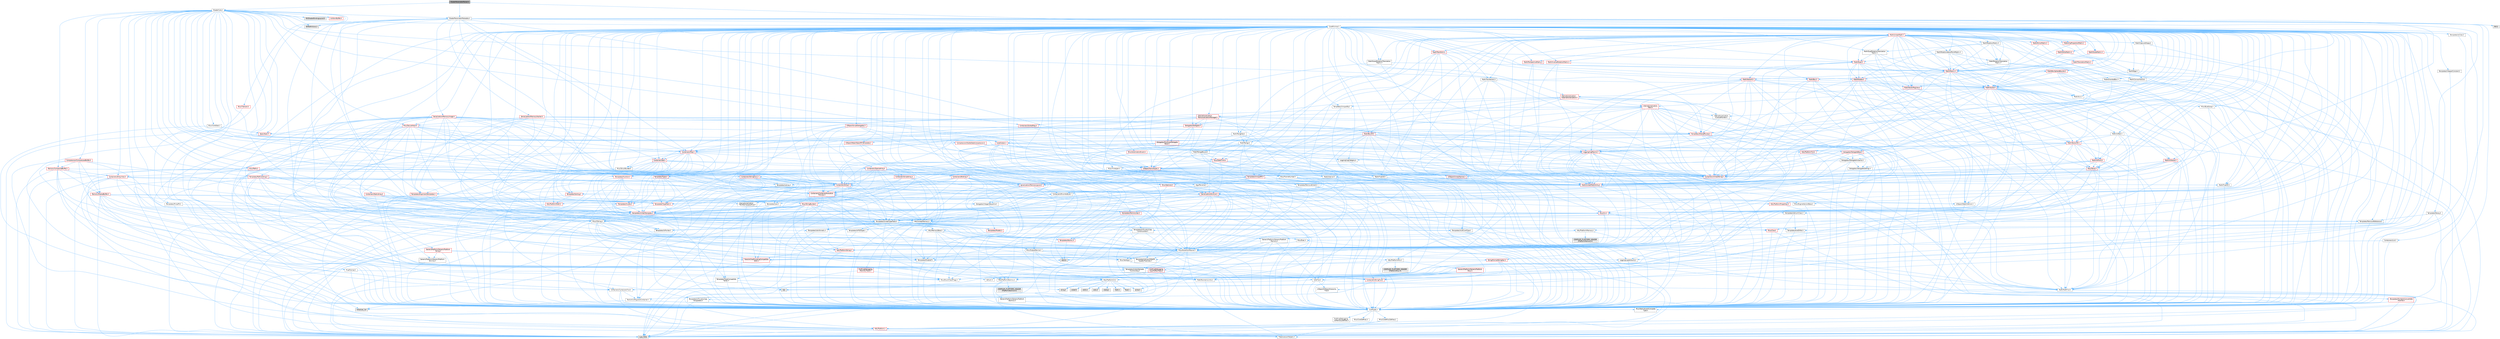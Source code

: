 digraph "ShaderParameterParser.h"
{
 // INTERACTIVE_SVG=YES
 // LATEX_PDF_SIZE
  bgcolor="transparent";
  edge [fontname=Helvetica,fontsize=10,labelfontname=Helvetica,labelfontsize=10];
  node [fontname=Helvetica,fontsize=10,shape=box,height=0.2,width=0.4];
  Node1 [id="Node000001",label="ShaderParameterParser.h",height=0.2,width=0.4,color="gray40", fillcolor="grey60", style="filled", fontcolor="black",tooltip=" "];
  Node1 -> Node2 [id="edge1_Node000001_Node000002",color="steelblue1",style="solid",tooltip=" "];
  Node2 [id="Node000002",label="CoreMinimal.h",height=0.2,width=0.4,color="grey40", fillcolor="white", style="filled",URL="$d7/d67/CoreMinimal_8h.html",tooltip=" "];
  Node2 -> Node3 [id="edge2_Node000002_Node000003",color="steelblue1",style="solid",tooltip=" "];
  Node3 [id="Node000003",label="CoreTypes.h",height=0.2,width=0.4,color="grey40", fillcolor="white", style="filled",URL="$dc/dec/CoreTypes_8h.html",tooltip=" "];
  Node3 -> Node4 [id="edge3_Node000003_Node000004",color="steelblue1",style="solid",tooltip=" "];
  Node4 [id="Node000004",label="HAL/Platform.h",height=0.2,width=0.4,color="red", fillcolor="#FFF0F0", style="filled",URL="$d9/dd0/Platform_8h.html",tooltip=" "];
  Node4 -> Node7 [id="edge4_Node000004_Node000007",color="steelblue1",style="solid",tooltip=" "];
  Node7 [id="Node000007",label="type_traits",height=0.2,width=0.4,color="grey60", fillcolor="#E0E0E0", style="filled",tooltip=" "];
  Node4 -> Node8 [id="edge5_Node000004_Node000008",color="steelblue1",style="solid",tooltip=" "];
  Node8 [id="Node000008",label="PreprocessorHelpers.h",height=0.2,width=0.4,color="grey40", fillcolor="white", style="filled",URL="$db/ddb/PreprocessorHelpers_8h.html",tooltip=" "];
  Node3 -> Node14 [id="edge6_Node000003_Node000014",color="steelblue1",style="solid",tooltip=" "];
  Node14 [id="Node000014",label="ProfilingDebugging\l/UMemoryDefines.h",height=0.2,width=0.4,color="grey40", fillcolor="white", style="filled",URL="$d2/da2/UMemoryDefines_8h.html",tooltip=" "];
  Node3 -> Node15 [id="edge7_Node000003_Node000015",color="steelblue1",style="solid",tooltip=" "];
  Node15 [id="Node000015",label="Misc/CoreMiscDefines.h",height=0.2,width=0.4,color="grey40", fillcolor="white", style="filled",URL="$da/d38/CoreMiscDefines_8h.html",tooltip=" "];
  Node15 -> Node4 [id="edge8_Node000015_Node000004",color="steelblue1",style="solid",tooltip=" "];
  Node15 -> Node8 [id="edge9_Node000015_Node000008",color="steelblue1",style="solid",tooltip=" "];
  Node3 -> Node16 [id="edge10_Node000003_Node000016",color="steelblue1",style="solid",tooltip=" "];
  Node16 [id="Node000016",label="Misc/CoreDefines.h",height=0.2,width=0.4,color="grey40", fillcolor="white", style="filled",URL="$d3/dd2/CoreDefines_8h.html",tooltip=" "];
  Node2 -> Node17 [id="edge11_Node000002_Node000017",color="steelblue1",style="solid",tooltip=" "];
  Node17 [id="Node000017",label="CoreFwd.h",height=0.2,width=0.4,color="grey40", fillcolor="white", style="filled",URL="$d1/d1e/CoreFwd_8h.html",tooltip=" "];
  Node17 -> Node3 [id="edge12_Node000017_Node000003",color="steelblue1",style="solid",tooltip=" "];
  Node17 -> Node18 [id="edge13_Node000017_Node000018",color="steelblue1",style="solid",tooltip=" "];
  Node18 [id="Node000018",label="Containers/ContainersFwd.h",height=0.2,width=0.4,color="grey40", fillcolor="white", style="filled",URL="$d4/d0a/ContainersFwd_8h.html",tooltip=" "];
  Node18 -> Node4 [id="edge14_Node000018_Node000004",color="steelblue1",style="solid",tooltip=" "];
  Node18 -> Node3 [id="edge15_Node000018_Node000003",color="steelblue1",style="solid",tooltip=" "];
  Node18 -> Node19 [id="edge16_Node000018_Node000019",color="steelblue1",style="solid",tooltip=" "];
  Node19 [id="Node000019",label="Traits/IsContiguousContainer.h",height=0.2,width=0.4,color="grey40", fillcolor="white", style="filled",URL="$d5/d3c/IsContiguousContainer_8h.html",tooltip=" "];
  Node19 -> Node3 [id="edge17_Node000019_Node000003",color="steelblue1",style="solid",tooltip=" "];
  Node19 -> Node20 [id="edge18_Node000019_Node000020",color="steelblue1",style="solid",tooltip=" "];
  Node20 [id="Node000020",label="Misc/StaticAssertComplete\lType.h",height=0.2,width=0.4,color="grey40", fillcolor="white", style="filled",URL="$d5/d4e/StaticAssertCompleteType_8h.html",tooltip=" "];
  Node19 -> Node21 [id="edge19_Node000019_Node000021",color="steelblue1",style="solid",tooltip=" "];
  Node21 [id="Node000021",label="initializer_list",height=0.2,width=0.4,color="grey60", fillcolor="#E0E0E0", style="filled",tooltip=" "];
  Node17 -> Node22 [id="edge20_Node000017_Node000022",color="steelblue1",style="solid",tooltip=" "];
  Node22 [id="Node000022",label="Math/MathFwd.h",height=0.2,width=0.4,color="grey40", fillcolor="white", style="filled",URL="$d2/d10/MathFwd_8h.html",tooltip=" "];
  Node22 -> Node4 [id="edge21_Node000022_Node000004",color="steelblue1",style="solid",tooltip=" "];
  Node17 -> Node23 [id="edge22_Node000017_Node000023",color="steelblue1",style="solid",tooltip=" "];
  Node23 [id="Node000023",label="UObject/UObjectHierarchy\lFwd.h",height=0.2,width=0.4,color="grey40", fillcolor="white", style="filled",URL="$d3/d13/UObjectHierarchyFwd_8h.html",tooltip=" "];
  Node2 -> Node23 [id="edge23_Node000002_Node000023",color="steelblue1",style="solid",tooltip=" "];
  Node2 -> Node18 [id="edge24_Node000002_Node000018",color="steelblue1",style="solid",tooltip=" "];
  Node2 -> Node24 [id="edge25_Node000002_Node000024",color="steelblue1",style="solid",tooltip=" "];
  Node24 [id="Node000024",label="Misc/VarArgs.h",height=0.2,width=0.4,color="grey40", fillcolor="white", style="filled",URL="$d5/d6f/VarArgs_8h.html",tooltip=" "];
  Node24 -> Node3 [id="edge26_Node000024_Node000003",color="steelblue1",style="solid",tooltip=" "];
  Node2 -> Node25 [id="edge27_Node000002_Node000025",color="steelblue1",style="solid",tooltip=" "];
  Node25 [id="Node000025",label="Logging/LogVerbosity.h",height=0.2,width=0.4,color="grey40", fillcolor="white", style="filled",URL="$d2/d8f/LogVerbosity_8h.html",tooltip=" "];
  Node25 -> Node3 [id="edge28_Node000025_Node000003",color="steelblue1",style="solid",tooltip=" "];
  Node2 -> Node26 [id="edge29_Node000002_Node000026",color="steelblue1",style="solid",tooltip=" "];
  Node26 [id="Node000026",label="Misc/OutputDevice.h",height=0.2,width=0.4,color="grey40", fillcolor="white", style="filled",URL="$d7/d32/OutputDevice_8h.html",tooltip=" "];
  Node26 -> Node17 [id="edge30_Node000026_Node000017",color="steelblue1",style="solid",tooltip=" "];
  Node26 -> Node3 [id="edge31_Node000026_Node000003",color="steelblue1",style="solid",tooltip=" "];
  Node26 -> Node25 [id="edge32_Node000026_Node000025",color="steelblue1",style="solid",tooltip=" "];
  Node26 -> Node24 [id="edge33_Node000026_Node000024",color="steelblue1",style="solid",tooltip=" "];
  Node26 -> Node27 [id="edge34_Node000026_Node000027",color="steelblue1",style="solid",tooltip=" "];
  Node27 [id="Node000027",label="Templates/IsArrayOrRefOf\lTypeByPredicate.h",height=0.2,width=0.4,color="grey40", fillcolor="white", style="filled",URL="$d6/da1/IsArrayOrRefOfTypeByPredicate_8h.html",tooltip=" "];
  Node27 -> Node3 [id="edge35_Node000027_Node000003",color="steelblue1",style="solid",tooltip=" "];
  Node26 -> Node28 [id="edge36_Node000026_Node000028",color="steelblue1",style="solid",tooltip=" "];
  Node28 [id="Node000028",label="Templates/IsValidVariadic\lFunctionArg.h",height=0.2,width=0.4,color="grey40", fillcolor="white", style="filled",URL="$d0/dc8/IsValidVariadicFunctionArg_8h.html",tooltip=" "];
  Node28 -> Node3 [id="edge37_Node000028_Node000003",color="steelblue1",style="solid",tooltip=" "];
  Node28 -> Node29 [id="edge38_Node000028_Node000029",color="steelblue1",style="solid",tooltip=" "];
  Node29 [id="Node000029",label="IsEnum.h",height=0.2,width=0.4,color="grey40", fillcolor="white", style="filled",URL="$d4/de5/IsEnum_8h.html",tooltip=" "];
  Node28 -> Node7 [id="edge39_Node000028_Node000007",color="steelblue1",style="solid",tooltip=" "];
  Node26 -> Node30 [id="edge40_Node000026_Node000030",color="steelblue1",style="solid",tooltip=" "];
  Node30 [id="Node000030",label="Traits/IsCharEncodingCompatible\lWith.h",height=0.2,width=0.4,color="red", fillcolor="#FFF0F0", style="filled",URL="$df/dd1/IsCharEncodingCompatibleWith_8h.html",tooltip=" "];
  Node30 -> Node7 [id="edge41_Node000030_Node000007",color="steelblue1",style="solid",tooltip=" "];
  Node2 -> Node32 [id="edge42_Node000002_Node000032",color="steelblue1",style="solid",tooltip=" "];
  Node32 [id="Node000032",label="HAL/PlatformCrt.h",height=0.2,width=0.4,color="grey40", fillcolor="white", style="filled",URL="$d8/d75/PlatformCrt_8h.html",tooltip=" "];
  Node32 -> Node33 [id="edge43_Node000032_Node000033",color="steelblue1",style="solid",tooltip=" "];
  Node33 [id="Node000033",label="new",height=0.2,width=0.4,color="grey60", fillcolor="#E0E0E0", style="filled",tooltip=" "];
  Node32 -> Node34 [id="edge44_Node000032_Node000034",color="steelblue1",style="solid",tooltip=" "];
  Node34 [id="Node000034",label="wchar.h",height=0.2,width=0.4,color="grey60", fillcolor="#E0E0E0", style="filled",tooltip=" "];
  Node32 -> Node35 [id="edge45_Node000032_Node000035",color="steelblue1",style="solid",tooltip=" "];
  Node35 [id="Node000035",label="stddef.h",height=0.2,width=0.4,color="grey60", fillcolor="#E0E0E0", style="filled",tooltip=" "];
  Node32 -> Node36 [id="edge46_Node000032_Node000036",color="steelblue1",style="solid",tooltip=" "];
  Node36 [id="Node000036",label="stdlib.h",height=0.2,width=0.4,color="grey60", fillcolor="#E0E0E0", style="filled",tooltip=" "];
  Node32 -> Node37 [id="edge47_Node000032_Node000037",color="steelblue1",style="solid",tooltip=" "];
  Node37 [id="Node000037",label="stdio.h",height=0.2,width=0.4,color="grey60", fillcolor="#E0E0E0", style="filled",tooltip=" "];
  Node32 -> Node38 [id="edge48_Node000032_Node000038",color="steelblue1",style="solid",tooltip=" "];
  Node38 [id="Node000038",label="stdarg.h",height=0.2,width=0.4,color="grey60", fillcolor="#E0E0E0", style="filled",tooltip=" "];
  Node32 -> Node39 [id="edge49_Node000032_Node000039",color="steelblue1",style="solid",tooltip=" "];
  Node39 [id="Node000039",label="math.h",height=0.2,width=0.4,color="grey60", fillcolor="#E0E0E0", style="filled",tooltip=" "];
  Node32 -> Node40 [id="edge50_Node000032_Node000040",color="steelblue1",style="solid",tooltip=" "];
  Node40 [id="Node000040",label="float.h",height=0.2,width=0.4,color="grey60", fillcolor="#E0E0E0", style="filled",tooltip=" "];
  Node32 -> Node41 [id="edge51_Node000032_Node000041",color="steelblue1",style="solid",tooltip=" "];
  Node41 [id="Node000041",label="string.h",height=0.2,width=0.4,color="grey60", fillcolor="#E0E0E0", style="filled",tooltip=" "];
  Node2 -> Node42 [id="edge52_Node000002_Node000042",color="steelblue1",style="solid",tooltip=" "];
  Node42 [id="Node000042",label="HAL/PlatformMisc.h",height=0.2,width=0.4,color="grey40", fillcolor="white", style="filled",URL="$d0/df5/PlatformMisc_8h.html",tooltip=" "];
  Node42 -> Node3 [id="edge53_Node000042_Node000003",color="steelblue1",style="solid",tooltip=" "];
  Node42 -> Node43 [id="edge54_Node000042_Node000043",color="steelblue1",style="solid",tooltip=" "];
  Node43 [id="Node000043",label="GenericPlatform/GenericPlatform\lMisc.h",height=0.2,width=0.4,color="red", fillcolor="#FFF0F0", style="filled",URL="$db/d9a/GenericPlatformMisc_8h.html",tooltip=" "];
  Node43 -> Node44 [id="edge55_Node000043_Node000044",color="steelblue1",style="solid",tooltip=" "];
  Node44 [id="Node000044",label="Containers/StringFwd.h",height=0.2,width=0.4,color="red", fillcolor="#FFF0F0", style="filled",URL="$df/d37/StringFwd_8h.html",tooltip=" "];
  Node44 -> Node3 [id="edge56_Node000044_Node000003",color="steelblue1",style="solid",tooltip=" "];
  Node44 -> Node19 [id="edge57_Node000044_Node000019",color="steelblue1",style="solid",tooltip=" "];
  Node43 -> Node17 [id="edge58_Node000043_Node000017",color="steelblue1",style="solid",tooltip=" "];
  Node43 -> Node3 [id="edge59_Node000043_Node000003",color="steelblue1",style="solid",tooltip=" "];
  Node43 -> Node32 [id="edge60_Node000043_Node000032",color="steelblue1",style="solid",tooltip=" "];
  Node43 -> Node47 [id="edge61_Node000043_Node000047",color="steelblue1",style="solid",tooltip=" "];
  Node47 [id="Node000047",label="Math/NumericLimits.h",height=0.2,width=0.4,color="grey40", fillcolor="white", style="filled",URL="$df/d1b/NumericLimits_8h.html",tooltip=" "];
  Node47 -> Node3 [id="edge62_Node000047_Node000003",color="steelblue1",style="solid",tooltip=" "];
  Node43 -> Node49 [id="edge63_Node000043_Node000049",color="steelblue1",style="solid",tooltip=" "];
  Node49 [id="Node000049",label="Misc/EnumClassFlags.h",height=0.2,width=0.4,color="grey40", fillcolor="white", style="filled",URL="$d8/de7/EnumClassFlags_8h.html",tooltip=" "];
  Node42 -> Node52 [id="edge64_Node000042_Node000052",color="steelblue1",style="solid",tooltip=" "];
  Node52 [id="Node000052",label="COMPILED_PLATFORM_HEADER\l(PlatformMisc.h)",height=0.2,width=0.4,color="grey60", fillcolor="#E0E0E0", style="filled",tooltip=" "];
  Node42 -> Node53 [id="edge65_Node000042_Node000053",color="steelblue1",style="solid",tooltip=" "];
  Node53 [id="Node000053",label="ProfilingDebugging\l/CpuProfilerTrace.h",height=0.2,width=0.4,color="red", fillcolor="#FFF0F0", style="filled",URL="$da/dcb/CpuProfilerTrace_8h.html",tooltip=" "];
  Node53 -> Node3 [id="edge66_Node000053_Node000003",color="steelblue1",style="solid",tooltip=" "];
  Node53 -> Node18 [id="edge67_Node000053_Node000018",color="steelblue1",style="solid",tooltip=" "];
  Node53 -> Node54 [id="edge68_Node000053_Node000054",color="steelblue1",style="solid",tooltip=" "];
  Node54 [id="Node000054",label="HAL/PlatformAtomics.h",height=0.2,width=0.4,color="grey40", fillcolor="white", style="filled",URL="$d3/d36/PlatformAtomics_8h.html",tooltip=" "];
  Node54 -> Node3 [id="edge69_Node000054_Node000003",color="steelblue1",style="solid",tooltip=" "];
  Node54 -> Node55 [id="edge70_Node000054_Node000055",color="steelblue1",style="solid",tooltip=" "];
  Node55 [id="Node000055",label="GenericPlatform/GenericPlatform\lAtomics.h",height=0.2,width=0.4,color="grey40", fillcolor="white", style="filled",URL="$da/d72/GenericPlatformAtomics_8h.html",tooltip=" "];
  Node55 -> Node3 [id="edge71_Node000055_Node000003",color="steelblue1",style="solid",tooltip=" "];
  Node54 -> Node56 [id="edge72_Node000054_Node000056",color="steelblue1",style="solid",tooltip=" "];
  Node56 [id="Node000056",label="COMPILED_PLATFORM_HEADER\l(PlatformAtomics.h)",height=0.2,width=0.4,color="grey60", fillcolor="#E0E0E0", style="filled",tooltip=" "];
  Node53 -> Node8 [id="edge73_Node000053_Node000008",color="steelblue1",style="solid",tooltip=" "];
  Node2 -> Node61 [id="edge74_Node000002_Node000061",color="steelblue1",style="solid",tooltip=" "];
  Node61 [id="Node000061",label="Misc/AssertionMacros.h",height=0.2,width=0.4,color="grey40", fillcolor="white", style="filled",URL="$d0/dfa/AssertionMacros_8h.html",tooltip=" "];
  Node61 -> Node3 [id="edge75_Node000061_Node000003",color="steelblue1",style="solid",tooltip=" "];
  Node61 -> Node4 [id="edge76_Node000061_Node000004",color="steelblue1",style="solid",tooltip=" "];
  Node61 -> Node42 [id="edge77_Node000061_Node000042",color="steelblue1",style="solid",tooltip=" "];
  Node61 -> Node8 [id="edge78_Node000061_Node000008",color="steelblue1",style="solid",tooltip=" "];
  Node61 -> Node62 [id="edge79_Node000061_Node000062",color="steelblue1",style="solid",tooltip=" "];
  Node62 [id="Node000062",label="Templates/EnableIf.h",height=0.2,width=0.4,color="grey40", fillcolor="white", style="filled",URL="$d7/d60/EnableIf_8h.html",tooltip=" "];
  Node62 -> Node3 [id="edge80_Node000062_Node000003",color="steelblue1",style="solid",tooltip=" "];
  Node61 -> Node27 [id="edge81_Node000061_Node000027",color="steelblue1",style="solid",tooltip=" "];
  Node61 -> Node28 [id="edge82_Node000061_Node000028",color="steelblue1",style="solid",tooltip=" "];
  Node61 -> Node30 [id="edge83_Node000061_Node000030",color="steelblue1",style="solid",tooltip=" "];
  Node61 -> Node24 [id="edge84_Node000061_Node000024",color="steelblue1",style="solid",tooltip=" "];
  Node61 -> Node63 [id="edge85_Node000061_Node000063",color="steelblue1",style="solid",tooltip=" "];
  Node63 [id="Node000063",label="String/FormatStringSan.h",height=0.2,width=0.4,color="red", fillcolor="#FFF0F0", style="filled",URL="$d3/d8b/FormatStringSan_8h.html",tooltip=" "];
  Node63 -> Node7 [id="edge86_Node000063_Node000007",color="steelblue1",style="solid",tooltip=" "];
  Node63 -> Node3 [id="edge87_Node000063_Node000003",color="steelblue1",style="solid",tooltip=" "];
  Node63 -> Node28 [id="edge88_Node000063_Node000028",color="steelblue1",style="solid",tooltip=" "];
  Node63 -> Node18 [id="edge89_Node000063_Node000018",color="steelblue1",style="solid",tooltip=" "];
  Node61 -> Node69 [id="edge90_Node000061_Node000069",color="steelblue1",style="solid",tooltip=" "];
  Node69 [id="Node000069",label="atomic",height=0.2,width=0.4,color="grey60", fillcolor="#E0E0E0", style="filled",tooltip=" "];
  Node2 -> Node70 [id="edge91_Node000002_Node000070",color="steelblue1",style="solid",tooltip=" "];
  Node70 [id="Node000070",label="Templates/IsPointer.h",height=0.2,width=0.4,color="grey40", fillcolor="white", style="filled",URL="$d7/d05/IsPointer_8h.html",tooltip=" "];
  Node70 -> Node3 [id="edge92_Node000070_Node000003",color="steelblue1",style="solid",tooltip=" "];
  Node2 -> Node71 [id="edge93_Node000002_Node000071",color="steelblue1",style="solid",tooltip=" "];
  Node71 [id="Node000071",label="HAL/PlatformMemory.h",height=0.2,width=0.4,color="grey40", fillcolor="white", style="filled",URL="$de/d68/PlatformMemory_8h.html",tooltip=" "];
  Node71 -> Node3 [id="edge94_Node000071_Node000003",color="steelblue1",style="solid",tooltip=" "];
  Node71 -> Node72 [id="edge95_Node000071_Node000072",color="steelblue1",style="solid",tooltip=" "];
  Node72 [id="Node000072",label="GenericPlatform/GenericPlatform\lMemory.h",height=0.2,width=0.4,color="grey40", fillcolor="white", style="filled",URL="$dd/d22/GenericPlatformMemory_8h.html",tooltip=" "];
  Node72 -> Node17 [id="edge96_Node000072_Node000017",color="steelblue1",style="solid",tooltip=" "];
  Node72 -> Node3 [id="edge97_Node000072_Node000003",color="steelblue1",style="solid",tooltip=" "];
  Node72 -> Node73 [id="edge98_Node000072_Node000073",color="steelblue1",style="solid",tooltip=" "];
  Node73 [id="Node000073",label="HAL/PlatformString.h",height=0.2,width=0.4,color="red", fillcolor="#FFF0F0", style="filled",URL="$db/db5/PlatformString_8h.html",tooltip=" "];
  Node73 -> Node3 [id="edge99_Node000073_Node000003",color="steelblue1",style="solid",tooltip=" "];
  Node72 -> Node41 [id="edge100_Node000072_Node000041",color="steelblue1",style="solid",tooltip=" "];
  Node72 -> Node34 [id="edge101_Node000072_Node000034",color="steelblue1",style="solid",tooltip=" "];
  Node71 -> Node75 [id="edge102_Node000071_Node000075",color="steelblue1",style="solid",tooltip=" "];
  Node75 [id="Node000075",label="COMPILED_PLATFORM_HEADER\l(PlatformMemory.h)",height=0.2,width=0.4,color="grey60", fillcolor="#E0E0E0", style="filled",tooltip=" "];
  Node2 -> Node54 [id="edge103_Node000002_Node000054",color="steelblue1",style="solid",tooltip=" "];
  Node2 -> Node76 [id="edge104_Node000002_Node000076",color="steelblue1",style="solid",tooltip=" "];
  Node76 [id="Node000076",label="Misc/Exec.h",height=0.2,width=0.4,color="grey40", fillcolor="white", style="filled",URL="$de/ddb/Exec_8h.html",tooltip=" "];
  Node76 -> Node3 [id="edge105_Node000076_Node000003",color="steelblue1",style="solid",tooltip=" "];
  Node76 -> Node61 [id="edge106_Node000076_Node000061",color="steelblue1",style="solid",tooltip=" "];
  Node2 -> Node77 [id="edge107_Node000002_Node000077",color="steelblue1",style="solid",tooltip=" "];
  Node77 [id="Node000077",label="HAL/MemoryBase.h",height=0.2,width=0.4,color="grey40", fillcolor="white", style="filled",URL="$d6/d9f/MemoryBase_8h.html",tooltip=" "];
  Node77 -> Node3 [id="edge108_Node000077_Node000003",color="steelblue1",style="solid",tooltip=" "];
  Node77 -> Node54 [id="edge109_Node000077_Node000054",color="steelblue1",style="solid",tooltip=" "];
  Node77 -> Node32 [id="edge110_Node000077_Node000032",color="steelblue1",style="solid",tooltip=" "];
  Node77 -> Node76 [id="edge111_Node000077_Node000076",color="steelblue1",style="solid",tooltip=" "];
  Node77 -> Node26 [id="edge112_Node000077_Node000026",color="steelblue1",style="solid",tooltip=" "];
  Node77 -> Node78 [id="edge113_Node000077_Node000078",color="steelblue1",style="solid",tooltip=" "];
  Node78 [id="Node000078",label="Templates/Atomic.h",height=0.2,width=0.4,color="red", fillcolor="#FFF0F0", style="filled",URL="$d3/d91/Atomic_8h.html",tooltip=" "];
  Node78 -> Node69 [id="edge114_Node000078_Node000069",color="steelblue1",style="solid",tooltip=" "];
  Node2 -> Node87 [id="edge115_Node000002_Node000087",color="steelblue1",style="solid",tooltip=" "];
  Node87 [id="Node000087",label="HAL/UnrealMemory.h",height=0.2,width=0.4,color="grey40", fillcolor="white", style="filled",URL="$d9/d96/UnrealMemory_8h.html",tooltip=" "];
  Node87 -> Node3 [id="edge116_Node000087_Node000003",color="steelblue1",style="solid",tooltip=" "];
  Node87 -> Node72 [id="edge117_Node000087_Node000072",color="steelblue1",style="solid",tooltip=" "];
  Node87 -> Node77 [id="edge118_Node000087_Node000077",color="steelblue1",style="solid",tooltip=" "];
  Node87 -> Node71 [id="edge119_Node000087_Node000071",color="steelblue1",style="solid",tooltip=" "];
  Node87 -> Node88 [id="edge120_Node000087_Node000088",color="steelblue1",style="solid",tooltip=" "];
  Node88 [id="Node000088",label="ProfilingDebugging\l/MemoryTrace.h",height=0.2,width=0.4,color="red", fillcolor="#FFF0F0", style="filled",URL="$da/dd7/MemoryTrace_8h.html",tooltip=" "];
  Node88 -> Node4 [id="edge121_Node000088_Node000004",color="steelblue1",style="solid",tooltip=" "];
  Node88 -> Node49 [id="edge122_Node000088_Node000049",color="steelblue1",style="solid",tooltip=" "];
  Node87 -> Node70 [id="edge123_Node000087_Node000070",color="steelblue1",style="solid",tooltip=" "];
  Node2 -> Node89 [id="edge124_Node000002_Node000089",color="steelblue1",style="solid",tooltip=" "];
  Node89 [id="Node000089",label="Templates/IsArithmetic.h",height=0.2,width=0.4,color="grey40", fillcolor="white", style="filled",URL="$d2/d5d/IsArithmetic_8h.html",tooltip=" "];
  Node89 -> Node3 [id="edge125_Node000089_Node000003",color="steelblue1",style="solid",tooltip=" "];
  Node2 -> Node83 [id="edge126_Node000002_Node000083",color="steelblue1",style="solid",tooltip=" "];
  Node83 [id="Node000083",label="Templates/AndOrNot.h",height=0.2,width=0.4,color="grey40", fillcolor="white", style="filled",URL="$db/d0a/AndOrNot_8h.html",tooltip=" "];
  Node83 -> Node3 [id="edge127_Node000083_Node000003",color="steelblue1",style="solid",tooltip=" "];
  Node2 -> Node90 [id="edge128_Node000002_Node000090",color="steelblue1",style="solid",tooltip=" "];
  Node90 [id="Node000090",label="Templates/IsPODType.h",height=0.2,width=0.4,color="grey40", fillcolor="white", style="filled",URL="$d7/db1/IsPODType_8h.html",tooltip=" "];
  Node90 -> Node3 [id="edge129_Node000090_Node000003",color="steelblue1",style="solid",tooltip=" "];
  Node2 -> Node91 [id="edge130_Node000002_Node000091",color="steelblue1",style="solid",tooltip=" "];
  Node91 [id="Node000091",label="Templates/IsUECoreType.h",height=0.2,width=0.4,color="grey40", fillcolor="white", style="filled",URL="$d1/db8/IsUECoreType_8h.html",tooltip=" "];
  Node91 -> Node3 [id="edge131_Node000091_Node000003",color="steelblue1",style="solid",tooltip=" "];
  Node91 -> Node7 [id="edge132_Node000091_Node000007",color="steelblue1",style="solid",tooltip=" "];
  Node2 -> Node84 [id="edge133_Node000002_Node000084",color="steelblue1",style="solid",tooltip=" "];
  Node84 [id="Node000084",label="Templates/IsTriviallyCopy\lConstructible.h",height=0.2,width=0.4,color="grey40", fillcolor="white", style="filled",URL="$d3/d78/IsTriviallyCopyConstructible_8h.html",tooltip=" "];
  Node84 -> Node3 [id="edge134_Node000084_Node000003",color="steelblue1",style="solid",tooltip=" "];
  Node84 -> Node7 [id="edge135_Node000084_Node000007",color="steelblue1",style="solid",tooltip=" "];
  Node2 -> Node92 [id="edge136_Node000002_Node000092",color="steelblue1",style="solid",tooltip=" "];
  Node92 [id="Node000092",label="Templates/UnrealTypeTraits.h",height=0.2,width=0.4,color="grey40", fillcolor="white", style="filled",URL="$d2/d2d/UnrealTypeTraits_8h.html",tooltip=" "];
  Node92 -> Node3 [id="edge137_Node000092_Node000003",color="steelblue1",style="solid",tooltip=" "];
  Node92 -> Node70 [id="edge138_Node000092_Node000070",color="steelblue1",style="solid",tooltip=" "];
  Node92 -> Node61 [id="edge139_Node000092_Node000061",color="steelblue1",style="solid",tooltip=" "];
  Node92 -> Node83 [id="edge140_Node000092_Node000083",color="steelblue1",style="solid",tooltip=" "];
  Node92 -> Node62 [id="edge141_Node000092_Node000062",color="steelblue1",style="solid",tooltip=" "];
  Node92 -> Node89 [id="edge142_Node000092_Node000089",color="steelblue1",style="solid",tooltip=" "];
  Node92 -> Node29 [id="edge143_Node000092_Node000029",color="steelblue1",style="solid",tooltip=" "];
  Node92 -> Node93 [id="edge144_Node000092_Node000093",color="steelblue1",style="solid",tooltip=" "];
  Node93 [id="Node000093",label="Templates/Models.h",height=0.2,width=0.4,color="red", fillcolor="#FFF0F0", style="filled",URL="$d3/d0c/Models_8h.html",tooltip=" "];
  Node92 -> Node90 [id="edge145_Node000092_Node000090",color="steelblue1",style="solid",tooltip=" "];
  Node92 -> Node91 [id="edge146_Node000092_Node000091",color="steelblue1",style="solid",tooltip=" "];
  Node92 -> Node84 [id="edge147_Node000092_Node000084",color="steelblue1",style="solid",tooltip=" "];
  Node2 -> Node62 [id="edge148_Node000002_Node000062",color="steelblue1",style="solid",tooltip=" "];
  Node2 -> Node94 [id="edge149_Node000002_Node000094",color="steelblue1",style="solid",tooltip=" "];
  Node94 [id="Node000094",label="Templates/RemoveReference.h",height=0.2,width=0.4,color="grey40", fillcolor="white", style="filled",URL="$da/dbe/RemoveReference_8h.html",tooltip=" "];
  Node94 -> Node3 [id="edge150_Node000094_Node000003",color="steelblue1",style="solid",tooltip=" "];
  Node2 -> Node95 [id="edge151_Node000002_Node000095",color="steelblue1",style="solid",tooltip=" "];
  Node95 [id="Node000095",label="Templates/IntegralConstant.h",height=0.2,width=0.4,color="grey40", fillcolor="white", style="filled",URL="$db/d1b/IntegralConstant_8h.html",tooltip=" "];
  Node95 -> Node3 [id="edge152_Node000095_Node000003",color="steelblue1",style="solid",tooltip=" "];
  Node2 -> Node96 [id="edge153_Node000002_Node000096",color="steelblue1",style="solid",tooltip=" "];
  Node96 [id="Node000096",label="Templates/IsClass.h",height=0.2,width=0.4,color="grey40", fillcolor="white", style="filled",URL="$db/dcb/IsClass_8h.html",tooltip=" "];
  Node96 -> Node3 [id="edge154_Node000096_Node000003",color="steelblue1",style="solid",tooltip=" "];
  Node2 -> Node97 [id="edge155_Node000002_Node000097",color="steelblue1",style="solid",tooltip=" "];
  Node97 [id="Node000097",label="Templates/TypeCompatible\lBytes.h",height=0.2,width=0.4,color="grey40", fillcolor="white", style="filled",URL="$df/d0a/TypeCompatibleBytes_8h.html",tooltip=" "];
  Node97 -> Node3 [id="edge156_Node000097_Node000003",color="steelblue1",style="solid",tooltip=" "];
  Node97 -> Node41 [id="edge157_Node000097_Node000041",color="steelblue1",style="solid",tooltip=" "];
  Node97 -> Node33 [id="edge158_Node000097_Node000033",color="steelblue1",style="solid",tooltip=" "];
  Node97 -> Node7 [id="edge159_Node000097_Node000007",color="steelblue1",style="solid",tooltip=" "];
  Node2 -> Node19 [id="edge160_Node000002_Node000019",color="steelblue1",style="solid",tooltip=" "];
  Node2 -> Node98 [id="edge161_Node000002_Node000098",color="steelblue1",style="solid",tooltip=" "];
  Node98 [id="Node000098",label="Templates/UnrealTemplate.h",height=0.2,width=0.4,color="red", fillcolor="#FFF0F0", style="filled",URL="$d4/d24/UnrealTemplate_8h.html",tooltip=" "];
  Node98 -> Node3 [id="edge162_Node000098_Node000003",color="steelblue1",style="solid",tooltip=" "];
  Node98 -> Node70 [id="edge163_Node000098_Node000070",color="steelblue1",style="solid",tooltip=" "];
  Node98 -> Node87 [id="edge164_Node000098_Node000087",color="steelblue1",style="solid",tooltip=" "];
  Node98 -> Node92 [id="edge165_Node000098_Node000092",color="steelblue1",style="solid",tooltip=" "];
  Node98 -> Node94 [id="edge166_Node000098_Node000094",color="steelblue1",style="solid",tooltip=" "];
  Node98 -> Node97 [id="edge167_Node000098_Node000097",color="steelblue1",style="solid",tooltip=" "];
  Node98 -> Node19 [id="edge168_Node000098_Node000019",color="steelblue1",style="solid",tooltip=" "];
  Node98 -> Node7 [id="edge169_Node000098_Node000007",color="steelblue1",style="solid",tooltip=" "];
  Node2 -> Node47 [id="edge170_Node000002_Node000047",color="steelblue1",style="solid",tooltip=" "];
  Node2 -> Node102 [id="edge171_Node000002_Node000102",color="steelblue1",style="solid",tooltip=" "];
  Node102 [id="Node000102",label="HAL/PlatformMath.h",height=0.2,width=0.4,color="red", fillcolor="#FFF0F0", style="filled",URL="$dc/d53/PlatformMath_8h.html",tooltip=" "];
  Node102 -> Node3 [id="edge172_Node000102_Node000003",color="steelblue1",style="solid",tooltip=" "];
  Node2 -> Node85 [id="edge173_Node000002_Node000085",color="steelblue1",style="solid",tooltip=" "];
  Node85 [id="Node000085",label="Templates/IsTriviallyCopy\lAssignable.h",height=0.2,width=0.4,color="grey40", fillcolor="white", style="filled",URL="$d2/df2/IsTriviallyCopyAssignable_8h.html",tooltip=" "];
  Node85 -> Node3 [id="edge174_Node000085_Node000003",color="steelblue1",style="solid",tooltip=" "];
  Node85 -> Node7 [id="edge175_Node000085_Node000007",color="steelblue1",style="solid",tooltip=" "];
  Node2 -> Node110 [id="edge176_Node000002_Node000110",color="steelblue1",style="solid",tooltip=" "];
  Node110 [id="Node000110",label="Templates/MemoryOps.h",height=0.2,width=0.4,color="red", fillcolor="#FFF0F0", style="filled",URL="$db/dea/MemoryOps_8h.html",tooltip=" "];
  Node110 -> Node3 [id="edge177_Node000110_Node000003",color="steelblue1",style="solid",tooltip=" "];
  Node110 -> Node87 [id="edge178_Node000110_Node000087",color="steelblue1",style="solid",tooltip=" "];
  Node110 -> Node85 [id="edge179_Node000110_Node000085",color="steelblue1",style="solid",tooltip=" "];
  Node110 -> Node84 [id="edge180_Node000110_Node000084",color="steelblue1",style="solid",tooltip=" "];
  Node110 -> Node92 [id="edge181_Node000110_Node000092",color="steelblue1",style="solid",tooltip=" "];
  Node110 -> Node33 [id="edge182_Node000110_Node000033",color="steelblue1",style="solid",tooltip=" "];
  Node110 -> Node7 [id="edge183_Node000110_Node000007",color="steelblue1",style="solid",tooltip=" "];
  Node2 -> Node111 [id="edge184_Node000002_Node000111",color="steelblue1",style="solid",tooltip=" "];
  Node111 [id="Node000111",label="Containers/ContainerAllocation\lPolicies.h",height=0.2,width=0.4,color="red", fillcolor="#FFF0F0", style="filled",URL="$d7/dff/ContainerAllocationPolicies_8h.html",tooltip=" "];
  Node111 -> Node3 [id="edge185_Node000111_Node000003",color="steelblue1",style="solid",tooltip=" "];
  Node111 -> Node111 [id="edge186_Node000111_Node000111",color="steelblue1",style="solid",tooltip=" "];
  Node111 -> Node102 [id="edge187_Node000111_Node000102",color="steelblue1",style="solid",tooltip=" "];
  Node111 -> Node87 [id="edge188_Node000111_Node000087",color="steelblue1",style="solid",tooltip=" "];
  Node111 -> Node47 [id="edge189_Node000111_Node000047",color="steelblue1",style="solid",tooltip=" "];
  Node111 -> Node61 [id="edge190_Node000111_Node000061",color="steelblue1",style="solid",tooltip=" "];
  Node111 -> Node110 [id="edge191_Node000111_Node000110",color="steelblue1",style="solid",tooltip=" "];
  Node111 -> Node97 [id="edge192_Node000111_Node000097",color="steelblue1",style="solid",tooltip=" "];
  Node111 -> Node7 [id="edge193_Node000111_Node000007",color="steelblue1",style="solid",tooltip=" "];
  Node2 -> Node114 [id="edge194_Node000002_Node000114",color="steelblue1",style="solid",tooltip=" "];
  Node114 [id="Node000114",label="Templates/IsEnumClass.h",height=0.2,width=0.4,color="grey40", fillcolor="white", style="filled",URL="$d7/d15/IsEnumClass_8h.html",tooltip=" "];
  Node114 -> Node3 [id="edge195_Node000114_Node000003",color="steelblue1",style="solid",tooltip=" "];
  Node114 -> Node83 [id="edge196_Node000114_Node000083",color="steelblue1",style="solid",tooltip=" "];
  Node2 -> Node115 [id="edge197_Node000002_Node000115",color="steelblue1",style="solid",tooltip=" "];
  Node115 [id="Node000115",label="HAL/PlatformProperties.h",height=0.2,width=0.4,color="red", fillcolor="#FFF0F0", style="filled",URL="$d9/db0/PlatformProperties_8h.html",tooltip=" "];
  Node115 -> Node3 [id="edge198_Node000115_Node000003",color="steelblue1",style="solid",tooltip=" "];
  Node2 -> Node118 [id="edge199_Node000002_Node000118",color="steelblue1",style="solid",tooltip=" "];
  Node118 [id="Node000118",label="Misc/EngineVersionBase.h",height=0.2,width=0.4,color="grey40", fillcolor="white", style="filled",URL="$d5/d2b/EngineVersionBase_8h.html",tooltip=" "];
  Node118 -> Node3 [id="edge200_Node000118_Node000003",color="steelblue1",style="solid",tooltip=" "];
  Node2 -> Node119 [id="edge201_Node000002_Node000119",color="steelblue1",style="solid",tooltip=" "];
  Node119 [id="Node000119",label="Internationalization\l/TextNamespaceFwd.h",height=0.2,width=0.4,color="grey40", fillcolor="white", style="filled",URL="$d8/d97/TextNamespaceFwd_8h.html",tooltip=" "];
  Node119 -> Node3 [id="edge202_Node000119_Node000003",color="steelblue1",style="solid",tooltip=" "];
  Node2 -> Node120 [id="edge203_Node000002_Node000120",color="steelblue1",style="solid",tooltip=" "];
  Node120 [id="Node000120",label="Serialization/Archive.h",height=0.2,width=0.4,color="red", fillcolor="#FFF0F0", style="filled",URL="$d7/d3b/Archive_8h.html",tooltip=" "];
  Node120 -> Node17 [id="edge204_Node000120_Node000017",color="steelblue1",style="solid",tooltip=" "];
  Node120 -> Node3 [id="edge205_Node000120_Node000003",color="steelblue1",style="solid",tooltip=" "];
  Node120 -> Node115 [id="edge206_Node000120_Node000115",color="steelblue1",style="solid",tooltip=" "];
  Node120 -> Node119 [id="edge207_Node000120_Node000119",color="steelblue1",style="solid",tooltip=" "];
  Node120 -> Node22 [id="edge208_Node000120_Node000022",color="steelblue1",style="solid",tooltip=" "];
  Node120 -> Node61 [id="edge209_Node000120_Node000061",color="steelblue1",style="solid",tooltip=" "];
  Node120 -> Node118 [id="edge210_Node000120_Node000118",color="steelblue1",style="solid",tooltip=" "];
  Node120 -> Node24 [id="edge211_Node000120_Node000024",color="steelblue1",style="solid",tooltip=" "];
  Node120 -> Node62 [id="edge212_Node000120_Node000062",color="steelblue1",style="solid",tooltip=" "];
  Node120 -> Node27 [id="edge213_Node000120_Node000027",color="steelblue1",style="solid",tooltip=" "];
  Node120 -> Node114 [id="edge214_Node000120_Node000114",color="steelblue1",style="solid",tooltip=" "];
  Node120 -> Node28 [id="edge215_Node000120_Node000028",color="steelblue1",style="solid",tooltip=" "];
  Node120 -> Node98 [id="edge216_Node000120_Node000098",color="steelblue1",style="solid",tooltip=" "];
  Node120 -> Node30 [id="edge217_Node000120_Node000030",color="steelblue1",style="solid",tooltip=" "];
  Node120 -> Node123 [id="edge218_Node000120_Node000123",color="steelblue1",style="solid",tooltip=" "];
  Node123 [id="Node000123",label="UObject/ObjectVersion.h",height=0.2,width=0.4,color="grey40", fillcolor="white", style="filled",URL="$da/d63/ObjectVersion_8h.html",tooltip=" "];
  Node123 -> Node3 [id="edge219_Node000123_Node000003",color="steelblue1",style="solid",tooltip=" "];
  Node2 -> Node124 [id="edge220_Node000002_Node000124",color="steelblue1",style="solid",tooltip=" "];
  Node124 [id="Node000124",label="Templates/Less.h",height=0.2,width=0.4,color="grey40", fillcolor="white", style="filled",URL="$de/dc8/Less_8h.html",tooltip=" "];
  Node124 -> Node3 [id="edge221_Node000124_Node000003",color="steelblue1",style="solid",tooltip=" "];
  Node124 -> Node98 [id="edge222_Node000124_Node000098",color="steelblue1",style="solid",tooltip=" "];
  Node2 -> Node125 [id="edge223_Node000002_Node000125",color="steelblue1",style="solid",tooltip=" "];
  Node125 [id="Node000125",label="Templates/Sorting.h",height=0.2,width=0.4,color="red", fillcolor="#FFF0F0", style="filled",URL="$d3/d9e/Sorting_8h.html",tooltip=" "];
  Node125 -> Node3 [id="edge224_Node000125_Node000003",color="steelblue1",style="solid",tooltip=" "];
  Node125 -> Node102 [id="edge225_Node000125_Node000102",color="steelblue1",style="solid",tooltip=" "];
  Node125 -> Node124 [id="edge226_Node000125_Node000124",color="steelblue1",style="solid",tooltip=" "];
  Node2 -> Node136 [id="edge227_Node000002_Node000136",color="steelblue1",style="solid",tooltip=" "];
  Node136 [id="Node000136",label="Misc/Char.h",height=0.2,width=0.4,color="red", fillcolor="#FFF0F0", style="filled",URL="$d0/d58/Char_8h.html",tooltip=" "];
  Node136 -> Node3 [id="edge228_Node000136_Node000003",color="steelblue1",style="solid",tooltip=" "];
  Node136 -> Node7 [id="edge229_Node000136_Node000007",color="steelblue1",style="solid",tooltip=" "];
  Node2 -> Node139 [id="edge230_Node000002_Node000139",color="steelblue1",style="solid",tooltip=" "];
  Node139 [id="Node000139",label="GenericPlatform/GenericPlatform\lStricmp.h",height=0.2,width=0.4,color="grey40", fillcolor="white", style="filled",URL="$d2/d86/GenericPlatformStricmp_8h.html",tooltip=" "];
  Node139 -> Node3 [id="edge231_Node000139_Node000003",color="steelblue1",style="solid",tooltip=" "];
  Node2 -> Node140 [id="edge232_Node000002_Node000140",color="steelblue1",style="solid",tooltip=" "];
  Node140 [id="Node000140",label="GenericPlatform/GenericPlatform\lString.h",height=0.2,width=0.4,color="red", fillcolor="#FFF0F0", style="filled",URL="$dd/d20/GenericPlatformString_8h.html",tooltip=" "];
  Node140 -> Node3 [id="edge233_Node000140_Node000003",color="steelblue1",style="solid",tooltip=" "];
  Node140 -> Node139 [id="edge234_Node000140_Node000139",color="steelblue1",style="solid",tooltip=" "];
  Node140 -> Node62 [id="edge235_Node000140_Node000062",color="steelblue1",style="solid",tooltip=" "];
  Node140 -> Node30 [id="edge236_Node000140_Node000030",color="steelblue1",style="solid",tooltip=" "];
  Node140 -> Node7 [id="edge237_Node000140_Node000007",color="steelblue1",style="solid",tooltip=" "];
  Node2 -> Node73 [id="edge238_Node000002_Node000073",color="steelblue1",style="solid",tooltip=" "];
  Node2 -> Node143 [id="edge239_Node000002_Node000143",color="steelblue1",style="solid",tooltip=" "];
  Node143 [id="Node000143",label="Misc/CString.h",height=0.2,width=0.4,color="grey40", fillcolor="white", style="filled",URL="$d2/d49/CString_8h.html",tooltip=" "];
  Node143 -> Node3 [id="edge240_Node000143_Node000003",color="steelblue1",style="solid",tooltip=" "];
  Node143 -> Node32 [id="edge241_Node000143_Node000032",color="steelblue1",style="solid",tooltip=" "];
  Node143 -> Node73 [id="edge242_Node000143_Node000073",color="steelblue1",style="solid",tooltip=" "];
  Node143 -> Node61 [id="edge243_Node000143_Node000061",color="steelblue1",style="solid",tooltip=" "];
  Node143 -> Node136 [id="edge244_Node000143_Node000136",color="steelblue1",style="solid",tooltip=" "];
  Node143 -> Node24 [id="edge245_Node000143_Node000024",color="steelblue1",style="solid",tooltip=" "];
  Node143 -> Node27 [id="edge246_Node000143_Node000027",color="steelblue1",style="solid",tooltip=" "];
  Node143 -> Node28 [id="edge247_Node000143_Node000028",color="steelblue1",style="solid",tooltip=" "];
  Node143 -> Node30 [id="edge248_Node000143_Node000030",color="steelblue1",style="solid",tooltip=" "];
  Node2 -> Node144 [id="edge249_Node000002_Node000144",color="steelblue1",style="solid",tooltip=" "];
  Node144 [id="Node000144",label="Misc/Crc.h",height=0.2,width=0.4,color="red", fillcolor="#FFF0F0", style="filled",URL="$d4/dd2/Crc_8h.html",tooltip=" "];
  Node144 -> Node3 [id="edge250_Node000144_Node000003",color="steelblue1",style="solid",tooltip=" "];
  Node144 -> Node73 [id="edge251_Node000144_Node000073",color="steelblue1",style="solid",tooltip=" "];
  Node144 -> Node61 [id="edge252_Node000144_Node000061",color="steelblue1",style="solid",tooltip=" "];
  Node144 -> Node143 [id="edge253_Node000144_Node000143",color="steelblue1",style="solid",tooltip=" "];
  Node144 -> Node136 [id="edge254_Node000144_Node000136",color="steelblue1",style="solid",tooltip=" "];
  Node144 -> Node92 [id="edge255_Node000144_Node000092",color="steelblue1",style="solid",tooltip=" "];
  Node2 -> Node135 [id="edge256_Node000002_Node000135",color="steelblue1",style="solid",tooltip=" "];
  Node135 [id="Node000135",label="Math/UnrealMathUtility.h",height=0.2,width=0.4,color="red", fillcolor="#FFF0F0", style="filled",URL="$db/db8/UnrealMathUtility_8h.html",tooltip=" "];
  Node135 -> Node3 [id="edge257_Node000135_Node000003",color="steelblue1",style="solid",tooltip=" "];
  Node135 -> Node61 [id="edge258_Node000135_Node000061",color="steelblue1",style="solid",tooltip=" "];
  Node135 -> Node102 [id="edge259_Node000135_Node000102",color="steelblue1",style="solid",tooltip=" "];
  Node135 -> Node22 [id="edge260_Node000135_Node000022",color="steelblue1",style="solid",tooltip=" "];
  Node2 -> Node145 [id="edge261_Node000002_Node000145",color="steelblue1",style="solid",tooltip=" "];
  Node145 [id="Node000145",label="Containers/UnrealString.h",height=0.2,width=0.4,color="red", fillcolor="#FFF0F0", style="filled",URL="$d5/dba/UnrealString_8h.html",tooltip=" "];
  Node2 -> Node149 [id="edge262_Node000002_Node000149",color="steelblue1",style="solid",tooltip=" "];
  Node149 [id="Node000149",label="Containers/Array.h",height=0.2,width=0.4,color="red", fillcolor="#FFF0F0", style="filled",URL="$df/dd0/Array_8h.html",tooltip=" "];
  Node149 -> Node3 [id="edge263_Node000149_Node000003",color="steelblue1",style="solid",tooltip=" "];
  Node149 -> Node61 [id="edge264_Node000149_Node000061",color="steelblue1",style="solid",tooltip=" "];
  Node149 -> Node87 [id="edge265_Node000149_Node000087",color="steelblue1",style="solid",tooltip=" "];
  Node149 -> Node92 [id="edge266_Node000149_Node000092",color="steelblue1",style="solid",tooltip=" "];
  Node149 -> Node98 [id="edge267_Node000149_Node000098",color="steelblue1",style="solid",tooltip=" "];
  Node149 -> Node111 [id="edge268_Node000149_Node000111",color="steelblue1",style="solid",tooltip=" "];
  Node149 -> Node120 [id="edge269_Node000149_Node000120",color="steelblue1",style="solid",tooltip=" "];
  Node149 -> Node128 [id="edge270_Node000149_Node000128",color="steelblue1",style="solid",tooltip=" "];
  Node128 [id="Node000128",label="Templates/Invoke.h",height=0.2,width=0.4,color="red", fillcolor="#FFF0F0", style="filled",URL="$d7/deb/Invoke_8h.html",tooltip=" "];
  Node128 -> Node3 [id="edge271_Node000128_Node000003",color="steelblue1",style="solid",tooltip=" "];
  Node128 -> Node98 [id="edge272_Node000128_Node000098",color="steelblue1",style="solid",tooltip=" "];
  Node128 -> Node7 [id="edge273_Node000128_Node000007",color="steelblue1",style="solid",tooltip=" "];
  Node149 -> Node124 [id="edge274_Node000149_Node000124",color="steelblue1",style="solid",tooltip=" "];
  Node149 -> Node125 [id="edge275_Node000149_Node000125",color="steelblue1",style="solid",tooltip=" "];
  Node149 -> Node172 [id="edge276_Node000149_Node000172",color="steelblue1",style="solid",tooltip=" "];
  Node172 [id="Node000172",label="Templates/AlignmentTemplates.h",height=0.2,width=0.4,color="red", fillcolor="#FFF0F0", style="filled",URL="$dd/d32/AlignmentTemplates_8h.html",tooltip=" "];
  Node172 -> Node3 [id="edge277_Node000172_Node000003",color="steelblue1",style="solid",tooltip=" "];
  Node172 -> Node70 [id="edge278_Node000172_Node000070",color="steelblue1",style="solid",tooltip=" "];
  Node149 -> Node7 [id="edge279_Node000149_Node000007",color="steelblue1",style="solid",tooltip=" "];
  Node2 -> Node173 [id="edge280_Node000002_Node000173",color="steelblue1",style="solid",tooltip=" "];
  Node173 [id="Node000173",label="Misc/FrameNumber.h",height=0.2,width=0.4,color="grey40", fillcolor="white", style="filled",URL="$dd/dbd/FrameNumber_8h.html",tooltip=" "];
  Node173 -> Node3 [id="edge281_Node000173_Node000003",color="steelblue1",style="solid",tooltip=" "];
  Node173 -> Node47 [id="edge282_Node000173_Node000047",color="steelblue1",style="solid",tooltip=" "];
  Node173 -> Node135 [id="edge283_Node000173_Node000135",color="steelblue1",style="solid",tooltip=" "];
  Node173 -> Node62 [id="edge284_Node000173_Node000062",color="steelblue1",style="solid",tooltip=" "];
  Node173 -> Node92 [id="edge285_Node000173_Node000092",color="steelblue1",style="solid",tooltip=" "];
  Node2 -> Node174 [id="edge286_Node000002_Node000174",color="steelblue1",style="solid",tooltip=" "];
  Node174 [id="Node000174",label="Misc/Timespan.h",height=0.2,width=0.4,color="grey40", fillcolor="white", style="filled",URL="$da/dd9/Timespan_8h.html",tooltip=" "];
  Node174 -> Node3 [id="edge287_Node000174_Node000003",color="steelblue1",style="solid",tooltip=" "];
  Node174 -> Node175 [id="edge288_Node000174_Node000175",color="steelblue1",style="solid",tooltip=" "];
  Node175 [id="Node000175",label="Math/Interval.h",height=0.2,width=0.4,color="grey40", fillcolor="white", style="filled",URL="$d1/d55/Interval_8h.html",tooltip=" "];
  Node175 -> Node3 [id="edge289_Node000175_Node000003",color="steelblue1",style="solid",tooltip=" "];
  Node175 -> Node89 [id="edge290_Node000175_Node000089",color="steelblue1",style="solid",tooltip=" "];
  Node175 -> Node92 [id="edge291_Node000175_Node000092",color="steelblue1",style="solid",tooltip=" "];
  Node175 -> Node47 [id="edge292_Node000175_Node000047",color="steelblue1",style="solid",tooltip=" "];
  Node175 -> Node135 [id="edge293_Node000175_Node000135",color="steelblue1",style="solid",tooltip=" "];
  Node174 -> Node135 [id="edge294_Node000174_Node000135",color="steelblue1",style="solid",tooltip=" "];
  Node174 -> Node61 [id="edge295_Node000174_Node000061",color="steelblue1",style="solid",tooltip=" "];
  Node2 -> Node176 [id="edge296_Node000002_Node000176",color="steelblue1",style="solid",tooltip=" "];
  Node176 [id="Node000176",label="Containers/StringConv.h",height=0.2,width=0.4,color="red", fillcolor="#FFF0F0", style="filled",URL="$d3/ddf/StringConv_8h.html",tooltip=" "];
  Node176 -> Node3 [id="edge297_Node000176_Node000003",color="steelblue1",style="solid",tooltip=" "];
  Node176 -> Node61 [id="edge298_Node000176_Node000061",color="steelblue1",style="solid",tooltip=" "];
  Node176 -> Node111 [id="edge299_Node000176_Node000111",color="steelblue1",style="solid",tooltip=" "];
  Node176 -> Node149 [id="edge300_Node000176_Node000149",color="steelblue1",style="solid",tooltip=" "];
  Node176 -> Node143 [id="edge301_Node000176_Node000143",color="steelblue1",style="solid",tooltip=" "];
  Node176 -> Node177 [id="edge302_Node000176_Node000177",color="steelblue1",style="solid",tooltip=" "];
  Node177 [id="Node000177",label="Templates/IsArray.h",height=0.2,width=0.4,color="grey40", fillcolor="white", style="filled",URL="$d8/d8d/IsArray_8h.html",tooltip=" "];
  Node177 -> Node3 [id="edge303_Node000177_Node000003",color="steelblue1",style="solid",tooltip=" "];
  Node176 -> Node98 [id="edge304_Node000176_Node000098",color="steelblue1",style="solid",tooltip=" "];
  Node176 -> Node92 [id="edge305_Node000176_Node000092",color="steelblue1",style="solid",tooltip=" "];
  Node176 -> Node30 [id="edge306_Node000176_Node000030",color="steelblue1",style="solid",tooltip=" "];
  Node176 -> Node19 [id="edge307_Node000176_Node000019",color="steelblue1",style="solid",tooltip=" "];
  Node176 -> Node7 [id="edge308_Node000176_Node000007",color="steelblue1",style="solid",tooltip=" "];
  Node2 -> Node178 [id="edge309_Node000002_Node000178",color="steelblue1",style="solid",tooltip=" "];
  Node178 [id="Node000178",label="UObject/UnrealNames.h",height=0.2,width=0.4,color="red", fillcolor="#FFF0F0", style="filled",URL="$d8/db1/UnrealNames_8h.html",tooltip=" "];
  Node178 -> Node3 [id="edge310_Node000178_Node000003",color="steelblue1",style="solid",tooltip=" "];
  Node2 -> Node180 [id="edge311_Node000002_Node000180",color="steelblue1",style="solid",tooltip=" "];
  Node180 [id="Node000180",label="UObject/NameTypes.h",height=0.2,width=0.4,color="red", fillcolor="#FFF0F0", style="filled",URL="$d6/d35/NameTypes_8h.html",tooltip=" "];
  Node180 -> Node3 [id="edge312_Node000180_Node000003",color="steelblue1",style="solid",tooltip=" "];
  Node180 -> Node61 [id="edge313_Node000180_Node000061",color="steelblue1",style="solid",tooltip=" "];
  Node180 -> Node87 [id="edge314_Node000180_Node000087",color="steelblue1",style="solid",tooltip=" "];
  Node180 -> Node92 [id="edge315_Node000180_Node000092",color="steelblue1",style="solid",tooltip=" "];
  Node180 -> Node98 [id="edge316_Node000180_Node000098",color="steelblue1",style="solid",tooltip=" "];
  Node180 -> Node145 [id="edge317_Node000180_Node000145",color="steelblue1",style="solid",tooltip=" "];
  Node180 -> Node176 [id="edge318_Node000180_Node000176",color="steelblue1",style="solid",tooltip=" "];
  Node180 -> Node44 [id="edge319_Node000180_Node000044",color="steelblue1",style="solid",tooltip=" "];
  Node180 -> Node178 [id="edge320_Node000180_Node000178",color="steelblue1",style="solid",tooltip=" "];
  Node180 -> Node78 [id="edge321_Node000180_Node000078",color="steelblue1",style="solid",tooltip=" "];
  Node180 -> Node157 [id="edge322_Node000180_Node000157",color="steelblue1",style="solid",tooltip=" "];
  Node157 [id="Node000157",label="Serialization/MemoryLayout.h",height=0.2,width=0.4,color="red", fillcolor="#FFF0F0", style="filled",URL="$d7/d66/MemoryLayout_8h.html",tooltip=" "];
  Node157 -> Node160 [id="edge323_Node000157_Node000160",color="steelblue1",style="solid",tooltip=" "];
  Node160 [id="Node000160",label="Containers/EnumAsByte.h",height=0.2,width=0.4,color="grey40", fillcolor="white", style="filled",URL="$d6/d9a/EnumAsByte_8h.html",tooltip=" "];
  Node160 -> Node3 [id="edge324_Node000160_Node000003",color="steelblue1",style="solid",tooltip=" "];
  Node160 -> Node90 [id="edge325_Node000160_Node000090",color="steelblue1",style="solid",tooltip=" "];
  Node160 -> Node161 [id="edge326_Node000160_Node000161",color="steelblue1",style="solid",tooltip=" "];
  Node161 [id="Node000161",label="Templates/TypeHash.h",height=0.2,width=0.4,color="red", fillcolor="#FFF0F0", style="filled",URL="$d1/d62/TypeHash_8h.html",tooltip=" "];
  Node161 -> Node3 [id="edge327_Node000161_Node000003",color="steelblue1",style="solid",tooltip=" "];
  Node161 -> Node144 [id="edge328_Node000161_Node000144",color="steelblue1",style="solid",tooltip=" "];
  Node161 -> Node7 [id="edge329_Node000161_Node000007",color="steelblue1",style="solid",tooltip=" "];
  Node157 -> Node44 [id="edge330_Node000157_Node000044",color="steelblue1",style="solid",tooltip=" "];
  Node157 -> Node87 [id="edge331_Node000157_Node000087",color="steelblue1",style="solid",tooltip=" "];
  Node157 -> Node62 [id="edge332_Node000157_Node000062",color="steelblue1",style="solid",tooltip=" "];
  Node157 -> Node93 [id="edge333_Node000157_Node000093",color="steelblue1",style="solid",tooltip=" "];
  Node157 -> Node98 [id="edge334_Node000157_Node000098",color="steelblue1",style="solid",tooltip=" "];
  Node180 -> Node184 [id="edge335_Node000180_Node000184",color="steelblue1",style="solid",tooltip=" "];
  Node184 [id="Node000184",label="Misc/StringBuilder.h",height=0.2,width=0.4,color="red", fillcolor="#FFF0F0", style="filled",URL="$d4/d52/StringBuilder_8h.html",tooltip=" "];
  Node184 -> Node44 [id="edge336_Node000184_Node000044",color="steelblue1",style="solid",tooltip=" "];
  Node184 -> Node3 [id="edge337_Node000184_Node000003",color="steelblue1",style="solid",tooltip=" "];
  Node184 -> Node73 [id="edge338_Node000184_Node000073",color="steelblue1",style="solid",tooltip=" "];
  Node184 -> Node87 [id="edge339_Node000184_Node000087",color="steelblue1",style="solid",tooltip=" "];
  Node184 -> Node61 [id="edge340_Node000184_Node000061",color="steelblue1",style="solid",tooltip=" "];
  Node184 -> Node143 [id="edge341_Node000184_Node000143",color="steelblue1",style="solid",tooltip=" "];
  Node184 -> Node62 [id="edge342_Node000184_Node000062",color="steelblue1",style="solid",tooltip=" "];
  Node184 -> Node27 [id="edge343_Node000184_Node000027",color="steelblue1",style="solid",tooltip=" "];
  Node184 -> Node28 [id="edge344_Node000184_Node000028",color="steelblue1",style="solid",tooltip=" "];
  Node184 -> Node98 [id="edge345_Node000184_Node000098",color="steelblue1",style="solid",tooltip=" "];
  Node184 -> Node92 [id="edge346_Node000184_Node000092",color="steelblue1",style="solid",tooltip=" "];
  Node184 -> Node30 [id="edge347_Node000184_Node000030",color="steelblue1",style="solid",tooltip=" "];
  Node184 -> Node19 [id="edge348_Node000184_Node000019",color="steelblue1",style="solid",tooltip=" "];
  Node184 -> Node7 [id="edge349_Node000184_Node000007",color="steelblue1",style="solid",tooltip=" "];
  Node2 -> Node188 [id="edge350_Node000002_Node000188",color="steelblue1",style="solid",tooltip=" "];
  Node188 [id="Node000188",label="Misc/Parse.h",height=0.2,width=0.4,color="red", fillcolor="#FFF0F0", style="filled",URL="$dc/d71/Parse_8h.html",tooltip=" "];
  Node188 -> Node44 [id="edge351_Node000188_Node000044",color="steelblue1",style="solid",tooltip=" "];
  Node188 -> Node145 [id="edge352_Node000188_Node000145",color="steelblue1",style="solid",tooltip=" "];
  Node188 -> Node3 [id="edge353_Node000188_Node000003",color="steelblue1",style="solid",tooltip=" "];
  Node188 -> Node32 [id="edge354_Node000188_Node000032",color="steelblue1",style="solid",tooltip=" "];
  Node188 -> Node49 [id="edge355_Node000188_Node000049",color="steelblue1",style="solid",tooltip=" "];
  Node188 -> Node189 [id="edge356_Node000188_Node000189",color="steelblue1",style="solid",tooltip=" "];
  Node189 [id="Node000189",label="Templates/Function.h",height=0.2,width=0.4,color="red", fillcolor="#FFF0F0", style="filled",URL="$df/df5/Function_8h.html",tooltip=" "];
  Node189 -> Node3 [id="edge357_Node000189_Node000003",color="steelblue1",style="solid",tooltip=" "];
  Node189 -> Node61 [id="edge358_Node000189_Node000061",color="steelblue1",style="solid",tooltip=" "];
  Node189 -> Node87 [id="edge359_Node000189_Node000087",color="steelblue1",style="solid",tooltip=" "];
  Node189 -> Node92 [id="edge360_Node000189_Node000092",color="steelblue1",style="solid",tooltip=" "];
  Node189 -> Node128 [id="edge361_Node000189_Node000128",color="steelblue1",style="solid",tooltip=" "];
  Node189 -> Node98 [id="edge362_Node000189_Node000098",color="steelblue1",style="solid",tooltip=" "];
  Node189 -> Node135 [id="edge363_Node000189_Node000135",color="steelblue1",style="solid",tooltip=" "];
  Node189 -> Node33 [id="edge364_Node000189_Node000033",color="steelblue1",style="solid",tooltip=" "];
  Node189 -> Node7 [id="edge365_Node000189_Node000007",color="steelblue1",style="solid",tooltip=" "];
  Node2 -> Node172 [id="edge366_Node000002_Node000172",color="steelblue1",style="solid",tooltip=" "];
  Node2 -> Node191 [id="edge367_Node000002_Node000191",color="steelblue1",style="solid",tooltip=" "];
  Node191 [id="Node000191",label="Misc/StructBuilder.h",height=0.2,width=0.4,color="grey40", fillcolor="white", style="filled",URL="$d9/db3/StructBuilder_8h.html",tooltip=" "];
  Node191 -> Node3 [id="edge368_Node000191_Node000003",color="steelblue1",style="solid",tooltip=" "];
  Node191 -> Node135 [id="edge369_Node000191_Node000135",color="steelblue1",style="solid",tooltip=" "];
  Node191 -> Node172 [id="edge370_Node000191_Node000172",color="steelblue1",style="solid",tooltip=" "];
  Node2 -> Node104 [id="edge371_Node000002_Node000104",color="steelblue1",style="solid",tooltip=" "];
  Node104 [id="Node000104",label="Templates/Decay.h",height=0.2,width=0.4,color="grey40", fillcolor="white", style="filled",URL="$dd/d0f/Decay_8h.html",tooltip=" "];
  Node104 -> Node3 [id="edge372_Node000104_Node000003",color="steelblue1",style="solid",tooltip=" "];
  Node104 -> Node94 [id="edge373_Node000104_Node000094",color="steelblue1",style="solid",tooltip=" "];
  Node104 -> Node7 [id="edge374_Node000104_Node000007",color="steelblue1",style="solid",tooltip=" "];
  Node2 -> Node192 [id="edge375_Node000002_Node000192",color="steelblue1",style="solid",tooltip=" "];
  Node192 [id="Node000192",label="Templates/PointerIsConvertible\lFromTo.h",height=0.2,width=0.4,color="red", fillcolor="#FFF0F0", style="filled",URL="$d6/d65/PointerIsConvertibleFromTo_8h.html",tooltip=" "];
  Node192 -> Node3 [id="edge376_Node000192_Node000003",color="steelblue1",style="solid",tooltip=" "];
  Node192 -> Node20 [id="edge377_Node000192_Node000020",color="steelblue1",style="solid",tooltip=" "];
  Node192 -> Node7 [id="edge378_Node000192_Node000007",color="steelblue1",style="solid",tooltip=" "];
  Node2 -> Node128 [id="edge379_Node000002_Node000128",color="steelblue1",style="solid",tooltip=" "];
  Node2 -> Node189 [id="edge380_Node000002_Node000189",color="steelblue1",style="solid",tooltip=" "];
  Node2 -> Node161 [id="edge381_Node000002_Node000161",color="steelblue1",style="solid",tooltip=" "];
  Node2 -> Node193 [id="edge382_Node000002_Node000193",color="steelblue1",style="solid",tooltip=" "];
  Node193 [id="Node000193",label="Containers/ScriptArray.h",height=0.2,width=0.4,color="red", fillcolor="#FFF0F0", style="filled",URL="$dc/daf/ScriptArray_8h.html",tooltip=" "];
  Node193 -> Node3 [id="edge383_Node000193_Node000003",color="steelblue1",style="solid",tooltip=" "];
  Node193 -> Node61 [id="edge384_Node000193_Node000061",color="steelblue1",style="solid",tooltip=" "];
  Node193 -> Node87 [id="edge385_Node000193_Node000087",color="steelblue1",style="solid",tooltip=" "];
  Node193 -> Node111 [id="edge386_Node000193_Node000111",color="steelblue1",style="solid",tooltip=" "];
  Node193 -> Node149 [id="edge387_Node000193_Node000149",color="steelblue1",style="solid",tooltip=" "];
  Node193 -> Node21 [id="edge388_Node000193_Node000021",color="steelblue1",style="solid",tooltip=" "];
  Node2 -> Node194 [id="edge389_Node000002_Node000194",color="steelblue1",style="solid",tooltip=" "];
  Node194 [id="Node000194",label="Containers/BitArray.h",height=0.2,width=0.4,color="red", fillcolor="#FFF0F0", style="filled",URL="$d1/de4/BitArray_8h.html",tooltip=" "];
  Node194 -> Node111 [id="edge390_Node000194_Node000111",color="steelblue1",style="solid",tooltip=" "];
  Node194 -> Node3 [id="edge391_Node000194_Node000003",color="steelblue1",style="solid",tooltip=" "];
  Node194 -> Node54 [id="edge392_Node000194_Node000054",color="steelblue1",style="solid",tooltip=" "];
  Node194 -> Node87 [id="edge393_Node000194_Node000087",color="steelblue1",style="solid",tooltip=" "];
  Node194 -> Node135 [id="edge394_Node000194_Node000135",color="steelblue1",style="solid",tooltip=" "];
  Node194 -> Node61 [id="edge395_Node000194_Node000061",color="steelblue1",style="solid",tooltip=" "];
  Node194 -> Node49 [id="edge396_Node000194_Node000049",color="steelblue1",style="solid",tooltip=" "];
  Node194 -> Node120 [id="edge397_Node000194_Node000120",color="steelblue1",style="solid",tooltip=" "];
  Node194 -> Node157 [id="edge398_Node000194_Node000157",color="steelblue1",style="solid",tooltip=" "];
  Node194 -> Node62 [id="edge399_Node000194_Node000062",color="steelblue1",style="solid",tooltip=" "];
  Node194 -> Node128 [id="edge400_Node000194_Node000128",color="steelblue1",style="solid",tooltip=" "];
  Node194 -> Node98 [id="edge401_Node000194_Node000098",color="steelblue1",style="solid",tooltip=" "];
  Node194 -> Node92 [id="edge402_Node000194_Node000092",color="steelblue1",style="solid",tooltip=" "];
  Node2 -> Node195 [id="edge403_Node000002_Node000195",color="steelblue1",style="solid",tooltip=" "];
  Node195 [id="Node000195",label="Containers/SparseArray.h",height=0.2,width=0.4,color="red", fillcolor="#FFF0F0", style="filled",URL="$d5/dbf/SparseArray_8h.html",tooltip=" "];
  Node195 -> Node3 [id="edge404_Node000195_Node000003",color="steelblue1",style="solid",tooltip=" "];
  Node195 -> Node61 [id="edge405_Node000195_Node000061",color="steelblue1",style="solid",tooltip=" "];
  Node195 -> Node87 [id="edge406_Node000195_Node000087",color="steelblue1",style="solid",tooltip=" "];
  Node195 -> Node92 [id="edge407_Node000195_Node000092",color="steelblue1",style="solid",tooltip=" "];
  Node195 -> Node98 [id="edge408_Node000195_Node000098",color="steelblue1",style="solid",tooltip=" "];
  Node195 -> Node111 [id="edge409_Node000195_Node000111",color="steelblue1",style="solid",tooltip=" "];
  Node195 -> Node124 [id="edge410_Node000195_Node000124",color="steelblue1",style="solid",tooltip=" "];
  Node195 -> Node149 [id="edge411_Node000195_Node000149",color="steelblue1",style="solid",tooltip=" "];
  Node195 -> Node135 [id="edge412_Node000195_Node000135",color="steelblue1",style="solid",tooltip=" "];
  Node195 -> Node193 [id="edge413_Node000195_Node000193",color="steelblue1",style="solid",tooltip=" "];
  Node195 -> Node194 [id="edge414_Node000195_Node000194",color="steelblue1",style="solid",tooltip=" "];
  Node195 -> Node145 [id="edge415_Node000195_Node000145",color="steelblue1",style="solid",tooltip=" "];
  Node2 -> Node211 [id="edge416_Node000002_Node000211",color="steelblue1",style="solid",tooltip=" "];
  Node211 [id="Node000211",label="Containers/Set.h",height=0.2,width=0.4,color="red", fillcolor="#FFF0F0", style="filled",URL="$d4/d45/Set_8h.html",tooltip=" "];
  Node211 -> Node111 [id="edge417_Node000211_Node000111",color="steelblue1",style="solid",tooltip=" "];
  Node211 -> Node195 [id="edge418_Node000211_Node000195",color="steelblue1",style="solid",tooltip=" "];
  Node211 -> Node18 [id="edge419_Node000211_Node000018",color="steelblue1",style="solid",tooltip=" "];
  Node211 -> Node135 [id="edge420_Node000211_Node000135",color="steelblue1",style="solid",tooltip=" "];
  Node211 -> Node61 [id="edge421_Node000211_Node000061",color="steelblue1",style="solid",tooltip=" "];
  Node211 -> Node191 [id="edge422_Node000211_Node000191",color="steelblue1",style="solid",tooltip=" "];
  Node211 -> Node189 [id="edge423_Node000211_Node000189",color="steelblue1",style="solid",tooltip=" "];
  Node211 -> Node125 [id="edge424_Node000211_Node000125",color="steelblue1",style="solid",tooltip=" "];
  Node211 -> Node161 [id="edge425_Node000211_Node000161",color="steelblue1",style="solid",tooltip=" "];
  Node211 -> Node98 [id="edge426_Node000211_Node000098",color="steelblue1",style="solid",tooltip=" "];
  Node211 -> Node21 [id="edge427_Node000211_Node000021",color="steelblue1",style="solid",tooltip=" "];
  Node211 -> Node7 [id="edge428_Node000211_Node000007",color="steelblue1",style="solid",tooltip=" "];
  Node2 -> Node214 [id="edge429_Node000002_Node000214",color="steelblue1",style="solid",tooltip=" "];
  Node214 [id="Node000214",label="Algo/Reverse.h",height=0.2,width=0.4,color="grey40", fillcolor="white", style="filled",URL="$d5/d93/Reverse_8h.html",tooltip=" "];
  Node214 -> Node3 [id="edge430_Node000214_Node000003",color="steelblue1",style="solid",tooltip=" "];
  Node214 -> Node98 [id="edge431_Node000214_Node000098",color="steelblue1",style="solid",tooltip=" "];
  Node2 -> Node215 [id="edge432_Node000002_Node000215",color="steelblue1",style="solid",tooltip=" "];
  Node215 [id="Node000215",label="Containers/Map.h",height=0.2,width=0.4,color="red", fillcolor="#FFF0F0", style="filled",URL="$df/d79/Map_8h.html",tooltip=" "];
  Node215 -> Node3 [id="edge433_Node000215_Node000003",color="steelblue1",style="solid",tooltip=" "];
  Node215 -> Node214 [id="edge434_Node000215_Node000214",color="steelblue1",style="solid",tooltip=" "];
  Node215 -> Node211 [id="edge435_Node000215_Node000211",color="steelblue1",style="solid",tooltip=" "];
  Node215 -> Node145 [id="edge436_Node000215_Node000145",color="steelblue1",style="solid",tooltip=" "];
  Node215 -> Node61 [id="edge437_Node000215_Node000061",color="steelblue1",style="solid",tooltip=" "];
  Node215 -> Node191 [id="edge438_Node000215_Node000191",color="steelblue1",style="solid",tooltip=" "];
  Node215 -> Node189 [id="edge439_Node000215_Node000189",color="steelblue1",style="solid",tooltip=" "];
  Node215 -> Node125 [id="edge440_Node000215_Node000125",color="steelblue1",style="solid",tooltip=" "];
  Node215 -> Node216 [id="edge441_Node000215_Node000216",color="steelblue1",style="solid",tooltip=" "];
  Node216 [id="Node000216",label="Templates/Tuple.h",height=0.2,width=0.4,color="red", fillcolor="#FFF0F0", style="filled",URL="$d2/d4f/Tuple_8h.html",tooltip=" "];
  Node216 -> Node3 [id="edge442_Node000216_Node000003",color="steelblue1",style="solid",tooltip=" "];
  Node216 -> Node98 [id="edge443_Node000216_Node000098",color="steelblue1",style="solid",tooltip=" "];
  Node216 -> Node217 [id="edge444_Node000216_Node000217",color="steelblue1",style="solid",tooltip=" "];
  Node217 [id="Node000217",label="Delegates/IntegerSequence.h",height=0.2,width=0.4,color="grey40", fillcolor="white", style="filled",URL="$d2/dcc/IntegerSequence_8h.html",tooltip=" "];
  Node217 -> Node3 [id="edge445_Node000217_Node000003",color="steelblue1",style="solid",tooltip=" "];
  Node216 -> Node128 [id="edge446_Node000216_Node000128",color="steelblue1",style="solid",tooltip=" "];
  Node216 -> Node157 [id="edge447_Node000216_Node000157",color="steelblue1",style="solid",tooltip=" "];
  Node216 -> Node161 [id="edge448_Node000216_Node000161",color="steelblue1",style="solid",tooltip=" "];
  Node216 -> Node7 [id="edge449_Node000216_Node000007",color="steelblue1",style="solid",tooltip=" "];
  Node215 -> Node98 [id="edge450_Node000215_Node000098",color="steelblue1",style="solid",tooltip=" "];
  Node215 -> Node92 [id="edge451_Node000215_Node000092",color="steelblue1",style="solid",tooltip=" "];
  Node215 -> Node7 [id="edge452_Node000215_Node000007",color="steelblue1",style="solid",tooltip=" "];
  Node2 -> Node219 [id="edge453_Node000002_Node000219",color="steelblue1",style="solid",tooltip=" "];
  Node219 [id="Node000219",label="Math/IntPoint.h",height=0.2,width=0.4,color="red", fillcolor="#FFF0F0", style="filled",URL="$d3/df7/IntPoint_8h.html",tooltip=" "];
  Node219 -> Node3 [id="edge454_Node000219_Node000003",color="steelblue1",style="solid",tooltip=" "];
  Node219 -> Node61 [id="edge455_Node000219_Node000061",color="steelblue1",style="solid",tooltip=" "];
  Node219 -> Node188 [id="edge456_Node000219_Node000188",color="steelblue1",style="solid",tooltip=" "];
  Node219 -> Node22 [id="edge457_Node000219_Node000022",color="steelblue1",style="solid",tooltip=" "];
  Node219 -> Node135 [id="edge458_Node000219_Node000135",color="steelblue1",style="solid",tooltip=" "];
  Node219 -> Node145 [id="edge459_Node000219_Node000145",color="steelblue1",style="solid",tooltip=" "];
  Node219 -> Node161 [id="edge460_Node000219_Node000161",color="steelblue1",style="solid",tooltip=" "];
  Node2 -> Node221 [id="edge461_Node000002_Node000221",color="steelblue1",style="solid",tooltip=" "];
  Node221 [id="Node000221",label="Math/IntVector.h",height=0.2,width=0.4,color="red", fillcolor="#FFF0F0", style="filled",URL="$d7/d44/IntVector_8h.html",tooltip=" "];
  Node221 -> Node3 [id="edge462_Node000221_Node000003",color="steelblue1",style="solid",tooltip=" "];
  Node221 -> Node144 [id="edge463_Node000221_Node000144",color="steelblue1",style="solid",tooltip=" "];
  Node221 -> Node188 [id="edge464_Node000221_Node000188",color="steelblue1",style="solid",tooltip=" "];
  Node221 -> Node22 [id="edge465_Node000221_Node000022",color="steelblue1",style="solid",tooltip=" "];
  Node221 -> Node135 [id="edge466_Node000221_Node000135",color="steelblue1",style="solid",tooltip=" "];
  Node221 -> Node145 [id="edge467_Node000221_Node000145",color="steelblue1",style="solid",tooltip=" "];
  Node2 -> Node222 [id="edge468_Node000002_Node000222",color="steelblue1",style="solid",tooltip=" "];
  Node222 [id="Node000222",label="Logging/LogCategory.h",height=0.2,width=0.4,color="grey40", fillcolor="white", style="filled",URL="$d9/d36/LogCategory_8h.html",tooltip=" "];
  Node222 -> Node3 [id="edge469_Node000222_Node000003",color="steelblue1",style="solid",tooltip=" "];
  Node222 -> Node25 [id="edge470_Node000222_Node000025",color="steelblue1",style="solid",tooltip=" "];
  Node222 -> Node180 [id="edge471_Node000222_Node000180",color="steelblue1",style="solid",tooltip=" "];
  Node2 -> Node223 [id="edge472_Node000002_Node000223",color="steelblue1",style="solid",tooltip=" "];
  Node223 [id="Node000223",label="Logging/LogMacros.h",height=0.2,width=0.4,color="red", fillcolor="#FFF0F0", style="filled",URL="$d0/d16/LogMacros_8h.html",tooltip=" "];
  Node223 -> Node145 [id="edge473_Node000223_Node000145",color="steelblue1",style="solid",tooltip=" "];
  Node223 -> Node3 [id="edge474_Node000223_Node000003",color="steelblue1",style="solid",tooltip=" "];
  Node223 -> Node8 [id="edge475_Node000223_Node000008",color="steelblue1",style="solid",tooltip=" "];
  Node223 -> Node222 [id="edge476_Node000223_Node000222",color="steelblue1",style="solid",tooltip=" "];
  Node223 -> Node25 [id="edge477_Node000223_Node000025",color="steelblue1",style="solid",tooltip=" "];
  Node223 -> Node61 [id="edge478_Node000223_Node000061",color="steelblue1",style="solid",tooltip=" "];
  Node223 -> Node24 [id="edge479_Node000223_Node000024",color="steelblue1",style="solid",tooltip=" "];
  Node223 -> Node63 [id="edge480_Node000223_Node000063",color="steelblue1",style="solid",tooltip=" "];
  Node223 -> Node62 [id="edge481_Node000223_Node000062",color="steelblue1",style="solid",tooltip=" "];
  Node223 -> Node27 [id="edge482_Node000223_Node000027",color="steelblue1",style="solid",tooltip=" "];
  Node223 -> Node28 [id="edge483_Node000223_Node000028",color="steelblue1",style="solid",tooltip=" "];
  Node223 -> Node30 [id="edge484_Node000223_Node000030",color="steelblue1",style="solid",tooltip=" "];
  Node223 -> Node7 [id="edge485_Node000223_Node000007",color="steelblue1",style="solid",tooltip=" "];
  Node2 -> Node226 [id="edge486_Node000002_Node000226",color="steelblue1",style="solid",tooltip=" "];
  Node226 [id="Node000226",label="Math/Vector2D.h",height=0.2,width=0.4,color="red", fillcolor="#FFF0F0", style="filled",URL="$d3/db0/Vector2D_8h.html",tooltip=" "];
  Node226 -> Node3 [id="edge487_Node000226_Node000003",color="steelblue1",style="solid",tooltip=" "];
  Node226 -> Node22 [id="edge488_Node000226_Node000022",color="steelblue1",style="solid",tooltip=" "];
  Node226 -> Node61 [id="edge489_Node000226_Node000061",color="steelblue1",style="solid",tooltip=" "];
  Node226 -> Node144 [id="edge490_Node000226_Node000144",color="steelblue1",style="solid",tooltip=" "];
  Node226 -> Node135 [id="edge491_Node000226_Node000135",color="steelblue1",style="solid",tooltip=" "];
  Node226 -> Node145 [id="edge492_Node000226_Node000145",color="steelblue1",style="solid",tooltip=" "];
  Node226 -> Node188 [id="edge493_Node000226_Node000188",color="steelblue1",style="solid",tooltip=" "];
  Node226 -> Node219 [id="edge494_Node000226_Node000219",color="steelblue1",style="solid",tooltip=" "];
  Node226 -> Node223 [id="edge495_Node000226_Node000223",color="steelblue1",style="solid",tooltip=" "];
  Node226 -> Node7 [id="edge496_Node000226_Node000007",color="steelblue1",style="solid",tooltip=" "];
  Node2 -> Node230 [id="edge497_Node000002_Node000230",color="steelblue1",style="solid",tooltip=" "];
  Node230 [id="Node000230",label="Math/IntRect.h",height=0.2,width=0.4,color="grey40", fillcolor="white", style="filled",URL="$d7/d53/IntRect_8h.html",tooltip=" "];
  Node230 -> Node3 [id="edge498_Node000230_Node000003",color="steelblue1",style="solid",tooltip=" "];
  Node230 -> Node22 [id="edge499_Node000230_Node000022",color="steelblue1",style="solid",tooltip=" "];
  Node230 -> Node135 [id="edge500_Node000230_Node000135",color="steelblue1",style="solid",tooltip=" "];
  Node230 -> Node145 [id="edge501_Node000230_Node000145",color="steelblue1",style="solid",tooltip=" "];
  Node230 -> Node219 [id="edge502_Node000230_Node000219",color="steelblue1",style="solid",tooltip=" "];
  Node230 -> Node226 [id="edge503_Node000230_Node000226",color="steelblue1",style="solid",tooltip=" "];
  Node2 -> Node231 [id="edge504_Node000002_Node000231",color="steelblue1",style="solid",tooltip=" "];
  Node231 [id="Node000231",label="Misc/ByteSwap.h",height=0.2,width=0.4,color="grey40", fillcolor="white", style="filled",URL="$dc/dd7/ByteSwap_8h.html",tooltip=" "];
  Node231 -> Node3 [id="edge505_Node000231_Node000003",color="steelblue1",style="solid",tooltip=" "];
  Node231 -> Node32 [id="edge506_Node000231_Node000032",color="steelblue1",style="solid",tooltip=" "];
  Node2 -> Node160 [id="edge507_Node000002_Node000160",color="steelblue1",style="solid",tooltip=" "];
  Node2 -> Node232 [id="edge508_Node000002_Node000232",color="steelblue1",style="solid",tooltip=" "];
  Node232 [id="Node000232",label="HAL/PlatformTLS.h",height=0.2,width=0.4,color="red", fillcolor="#FFF0F0", style="filled",URL="$d0/def/PlatformTLS_8h.html",tooltip=" "];
  Node232 -> Node3 [id="edge509_Node000232_Node000003",color="steelblue1",style="solid",tooltip=" "];
  Node2 -> Node235 [id="edge510_Node000002_Node000235",color="steelblue1",style="solid",tooltip=" "];
  Node235 [id="Node000235",label="CoreGlobals.h",height=0.2,width=0.4,color="red", fillcolor="#FFF0F0", style="filled",URL="$d5/d8c/CoreGlobals_8h.html",tooltip=" "];
  Node235 -> Node145 [id="edge511_Node000235_Node000145",color="steelblue1",style="solid",tooltip=" "];
  Node235 -> Node3 [id="edge512_Node000235_Node000003",color="steelblue1",style="solid",tooltip=" "];
  Node235 -> Node232 [id="edge513_Node000235_Node000232",color="steelblue1",style="solid",tooltip=" "];
  Node235 -> Node223 [id="edge514_Node000235_Node000223",color="steelblue1",style="solid",tooltip=" "];
  Node235 -> Node49 [id="edge515_Node000235_Node000049",color="steelblue1",style="solid",tooltip=" "];
  Node235 -> Node26 [id="edge516_Node000235_Node000026",color="steelblue1",style="solid",tooltip=" "];
  Node235 -> Node53 [id="edge517_Node000235_Node000053",color="steelblue1",style="solid",tooltip=" "];
  Node235 -> Node78 [id="edge518_Node000235_Node000078",color="steelblue1",style="solid",tooltip=" "];
  Node235 -> Node180 [id="edge519_Node000235_Node000180",color="steelblue1",style="solid",tooltip=" "];
  Node235 -> Node69 [id="edge520_Node000235_Node000069",color="steelblue1",style="solid",tooltip=" "];
  Node2 -> Node236 [id="edge521_Node000002_Node000236",color="steelblue1",style="solid",tooltip=" "];
  Node236 [id="Node000236",label="Templates/SharedPointer.h",height=0.2,width=0.4,color="red", fillcolor="#FFF0F0", style="filled",URL="$d2/d17/SharedPointer_8h.html",tooltip=" "];
  Node236 -> Node3 [id="edge522_Node000236_Node000003",color="steelblue1",style="solid",tooltip=" "];
  Node236 -> Node192 [id="edge523_Node000236_Node000192",color="steelblue1",style="solid",tooltip=" "];
  Node236 -> Node61 [id="edge524_Node000236_Node000061",color="steelblue1",style="solid",tooltip=" "];
  Node236 -> Node87 [id="edge525_Node000236_Node000087",color="steelblue1",style="solid",tooltip=" "];
  Node236 -> Node149 [id="edge526_Node000236_Node000149",color="steelblue1",style="solid",tooltip=" "];
  Node236 -> Node215 [id="edge527_Node000236_Node000215",color="steelblue1",style="solid",tooltip=" "];
  Node236 -> Node235 [id="edge528_Node000236_Node000235",color="steelblue1",style="solid",tooltip=" "];
  Node2 -> Node241 [id="edge529_Node000002_Node000241",color="steelblue1",style="solid",tooltip=" "];
  Node241 [id="Node000241",label="Internationalization\l/CulturePointer.h",height=0.2,width=0.4,color="grey40", fillcolor="white", style="filled",URL="$d6/dbe/CulturePointer_8h.html",tooltip=" "];
  Node241 -> Node3 [id="edge530_Node000241_Node000003",color="steelblue1",style="solid",tooltip=" "];
  Node241 -> Node236 [id="edge531_Node000241_Node000236",color="steelblue1",style="solid",tooltip=" "];
  Node2 -> Node242 [id="edge532_Node000002_Node000242",color="steelblue1",style="solid",tooltip=" "];
  Node242 [id="Node000242",label="UObject/WeakObjectPtrTemplates.h",height=0.2,width=0.4,color="red", fillcolor="#FFF0F0", style="filled",URL="$d8/d3b/WeakObjectPtrTemplates_8h.html",tooltip=" "];
  Node242 -> Node3 [id="edge533_Node000242_Node000003",color="steelblue1",style="solid",tooltip=" "];
  Node242 -> Node215 [id="edge534_Node000242_Node000215",color="steelblue1",style="solid",tooltip=" "];
  Node242 -> Node7 [id="edge535_Node000242_Node000007",color="steelblue1",style="solid",tooltip=" "];
  Node2 -> Node245 [id="edge536_Node000002_Node000245",color="steelblue1",style="solid",tooltip=" "];
  Node245 [id="Node000245",label="Delegates/DelegateSettings.h",height=0.2,width=0.4,color="grey40", fillcolor="white", style="filled",URL="$d0/d97/DelegateSettings_8h.html",tooltip=" "];
  Node245 -> Node3 [id="edge537_Node000245_Node000003",color="steelblue1",style="solid",tooltip=" "];
  Node2 -> Node246 [id="edge538_Node000002_Node000246",color="steelblue1",style="solid",tooltip=" "];
  Node246 [id="Node000246",label="Delegates/IDelegateInstance.h",height=0.2,width=0.4,color="grey40", fillcolor="white", style="filled",URL="$d2/d10/IDelegateInstance_8h.html",tooltip=" "];
  Node246 -> Node3 [id="edge539_Node000246_Node000003",color="steelblue1",style="solid",tooltip=" "];
  Node246 -> Node161 [id="edge540_Node000246_Node000161",color="steelblue1",style="solid",tooltip=" "];
  Node246 -> Node180 [id="edge541_Node000246_Node000180",color="steelblue1",style="solid",tooltip=" "];
  Node246 -> Node245 [id="edge542_Node000246_Node000245",color="steelblue1",style="solid",tooltip=" "];
  Node2 -> Node247 [id="edge543_Node000002_Node000247",color="steelblue1",style="solid",tooltip=" "];
  Node247 [id="Node000247",label="Delegates/DelegateBase.h",height=0.2,width=0.4,color="red", fillcolor="#FFF0F0", style="filled",URL="$da/d67/DelegateBase_8h.html",tooltip=" "];
  Node247 -> Node3 [id="edge544_Node000247_Node000003",color="steelblue1",style="solid",tooltip=" "];
  Node247 -> Node111 [id="edge545_Node000247_Node000111",color="steelblue1",style="solid",tooltip=" "];
  Node247 -> Node135 [id="edge546_Node000247_Node000135",color="steelblue1",style="solid",tooltip=" "];
  Node247 -> Node180 [id="edge547_Node000247_Node000180",color="steelblue1",style="solid",tooltip=" "];
  Node247 -> Node245 [id="edge548_Node000247_Node000245",color="steelblue1",style="solid",tooltip=" "];
  Node247 -> Node246 [id="edge549_Node000247_Node000246",color="steelblue1",style="solid",tooltip=" "];
  Node2 -> Node255 [id="edge550_Node000002_Node000255",color="steelblue1",style="solid",tooltip=" "];
  Node255 [id="Node000255",label="Delegates/MulticastDelegate\lBase.h",height=0.2,width=0.4,color="red", fillcolor="#FFF0F0", style="filled",URL="$db/d16/MulticastDelegateBase_8h.html",tooltip=" "];
  Node255 -> Node3 [id="edge551_Node000255_Node000003",color="steelblue1",style="solid",tooltip=" "];
  Node255 -> Node111 [id="edge552_Node000255_Node000111",color="steelblue1",style="solid",tooltip=" "];
  Node255 -> Node149 [id="edge553_Node000255_Node000149",color="steelblue1",style="solid",tooltip=" "];
  Node255 -> Node135 [id="edge554_Node000255_Node000135",color="steelblue1",style="solid",tooltip=" "];
  Node255 -> Node246 [id="edge555_Node000255_Node000246",color="steelblue1",style="solid",tooltip=" "];
  Node255 -> Node247 [id="edge556_Node000255_Node000247",color="steelblue1",style="solid",tooltip=" "];
  Node2 -> Node217 [id="edge557_Node000002_Node000217",color="steelblue1",style="solid",tooltip=" "];
  Node2 -> Node216 [id="edge558_Node000002_Node000216",color="steelblue1",style="solid",tooltip=" "];
  Node2 -> Node256 [id="edge559_Node000002_Node000256",color="steelblue1",style="solid",tooltip=" "];
  Node256 [id="Node000256",label="UObject/ScriptDelegates.h",height=0.2,width=0.4,color="red", fillcolor="#FFF0F0", style="filled",URL="$de/d81/ScriptDelegates_8h.html",tooltip=" "];
  Node256 -> Node149 [id="edge560_Node000256_Node000149",color="steelblue1",style="solid",tooltip=" "];
  Node256 -> Node111 [id="edge561_Node000256_Node000111",color="steelblue1",style="solid",tooltip=" "];
  Node256 -> Node145 [id="edge562_Node000256_Node000145",color="steelblue1",style="solid",tooltip=" "];
  Node256 -> Node61 [id="edge563_Node000256_Node000061",color="steelblue1",style="solid",tooltip=" "];
  Node256 -> Node236 [id="edge564_Node000256_Node000236",color="steelblue1",style="solid",tooltip=" "];
  Node256 -> Node161 [id="edge565_Node000256_Node000161",color="steelblue1",style="solid",tooltip=" "];
  Node256 -> Node92 [id="edge566_Node000256_Node000092",color="steelblue1",style="solid",tooltip=" "];
  Node256 -> Node180 [id="edge567_Node000256_Node000180",color="steelblue1",style="solid",tooltip=" "];
  Node2 -> Node258 [id="edge568_Node000002_Node000258",color="steelblue1",style="solid",tooltip=" "];
  Node258 [id="Node000258",label="Delegates/Delegate.h",height=0.2,width=0.4,color="red", fillcolor="#FFF0F0", style="filled",URL="$d4/d80/Delegate_8h.html",tooltip=" "];
  Node258 -> Node3 [id="edge569_Node000258_Node000003",color="steelblue1",style="solid",tooltip=" "];
  Node258 -> Node61 [id="edge570_Node000258_Node000061",color="steelblue1",style="solid",tooltip=" "];
  Node258 -> Node180 [id="edge571_Node000258_Node000180",color="steelblue1",style="solid",tooltip=" "];
  Node258 -> Node236 [id="edge572_Node000258_Node000236",color="steelblue1",style="solid",tooltip=" "];
  Node258 -> Node242 [id="edge573_Node000258_Node000242",color="steelblue1",style="solid",tooltip=" "];
  Node258 -> Node255 [id="edge574_Node000258_Node000255",color="steelblue1",style="solid",tooltip=" "];
  Node258 -> Node217 [id="edge575_Node000258_Node000217",color="steelblue1",style="solid",tooltip=" "];
  Node2 -> Node263 [id="edge576_Node000002_Node000263",color="steelblue1",style="solid",tooltip=" "];
  Node263 [id="Node000263",label="Internationalization\l/TextLocalizationManager.h",height=0.2,width=0.4,color="red", fillcolor="#FFF0F0", style="filled",URL="$d5/d2e/TextLocalizationManager_8h.html",tooltip=" "];
  Node263 -> Node149 [id="edge577_Node000263_Node000149",color="steelblue1",style="solid",tooltip=" "];
  Node263 -> Node187 [id="edge578_Node000263_Node000187",color="steelblue1",style="solid",tooltip=" "];
  Node187 [id="Node000187",label="Containers/ArrayView.h",height=0.2,width=0.4,color="red", fillcolor="#FFF0F0", style="filled",URL="$d7/df4/ArrayView_8h.html",tooltip=" "];
  Node187 -> Node3 [id="edge579_Node000187_Node000003",color="steelblue1",style="solid",tooltip=" "];
  Node187 -> Node18 [id="edge580_Node000187_Node000018",color="steelblue1",style="solid",tooltip=" "];
  Node187 -> Node61 [id="edge581_Node000187_Node000061",color="steelblue1",style="solid",tooltip=" "];
  Node187 -> Node128 [id="edge582_Node000187_Node000128",color="steelblue1",style="solid",tooltip=" "];
  Node187 -> Node92 [id="edge583_Node000187_Node000092",color="steelblue1",style="solid",tooltip=" "];
  Node187 -> Node149 [id="edge584_Node000187_Node000149",color="steelblue1",style="solid",tooltip=" "];
  Node187 -> Node135 [id="edge585_Node000187_Node000135",color="steelblue1",style="solid",tooltip=" "];
  Node187 -> Node7 [id="edge586_Node000187_Node000007",color="steelblue1",style="solid",tooltip=" "];
  Node263 -> Node111 [id="edge587_Node000263_Node000111",color="steelblue1",style="solid",tooltip=" "];
  Node263 -> Node215 [id="edge588_Node000263_Node000215",color="steelblue1",style="solid",tooltip=" "];
  Node263 -> Node211 [id="edge589_Node000263_Node000211",color="steelblue1",style="solid",tooltip=" "];
  Node263 -> Node145 [id="edge590_Node000263_Node000145",color="steelblue1",style="solid",tooltip=" "];
  Node263 -> Node3 [id="edge591_Node000263_Node000003",color="steelblue1",style="solid",tooltip=" "];
  Node263 -> Node258 [id="edge592_Node000263_Node000258",color="steelblue1",style="solid",tooltip=" "];
  Node263 -> Node144 [id="edge593_Node000263_Node000144",color="steelblue1",style="solid",tooltip=" "];
  Node263 -> Node49 [id="edge594_Node000263_Node000049",color="steelblue1",style="solid",tooltip=" "];
  Node263 -> Node189 [id="edge595_Node000263_Node000189",color="steelblue1",style="solid",tooltip=" "];
  Node263 -> Node236 [id="edge596_Node000263_Node000236",color="steelblue1",style="solid",tooltip=" "];
  Node263 -> Node69 [id="edge597_Node000263_Node000069",color="steelblue1",style="solid",tooltip=" "];
  Node2 -> Node204 [id="edge598_Node000002_Node000204",color="steelblue1",style="solid",tooltip=" "];
  Node204 [id="Node000204",label="Misc/Optional.h",height=0.2,width=0.4,color="red", fillcolor="#FFF0F0", style="filled",URL="$d2/dae/Optional_8h.html",tooltip=" "];
  Node204 -> Node3 [id="edge599_Node000204_Node000003",color="steelblue1",style="solid",tooltip=" "];
  Node204 -> Node61 [id="edge600_Node000204_Node000061",color="steelblue1",style="solid",tooltip=" "];
  Node204 -> Node110 [id="edge601_Node000204_Node000110",color="steelblue1",style="solid",tooltip=" "];
  Node204 -> Node98 [id="edge602_Node000204_Node000098",color="steelblue1",style="solid",tooltip=" "];
  Node204 -> Node120 [id="edge603_Node000204_Node000120",color="steelblue1",style="solid",tooltip=" "];
  Node2 -> Node177 [id="edge604_Node000002_Node000177",color="steelblue1",style="solid",tooltip=" "];
  Node2 -> Node209 [id="edge605_Node000002_Node000209",color="steelblue1",style="solid",tooltip=" "];
  Node209 [id="Node000209",label="Templates/RemoveExtent.h",height=0.2,width=0.4,color="grey40", fillcolor="white", style="filled",URL="$dc/de9/RemoveExtent_8h.html",tooltip=" "];
  Node209 -> Node3 [id="edge606_Node000209_Node000003",color="steelblue1",style="solid",tooltip=" "];
  Node2 -> Node208 [id="edge607_Node000002_Node000208",color="steelblue1",style="solid",tooltip=" "];
  Node208 [id="Node000208",label="Templates/UniquePtr.h",height=0.2,width=0.4,color="red", fillcolor="#FFF0F0", style="filled",URL="$de/d1a/UniquePtr_8h.html",tooltip=" "];
  Node208 -> Node3 [id="edge608_Node000208_Node000003",color="steelblue1",style="solid",tooltip=" "];
  Node208 -> Node98 [id="edge609_Node000208_Node000098",color="steelblue1",style="solid",tooltip=" "];
  Node208 -> Node177 [id="edge610_Node000208_Node000177",color="steelblue1",style="solid",tooltip=" "];
  Node208 -> Node209 [id="edge611_Node000208_Node000209",color="steelblue1",style="solid",tooltip=" "];
  Node208 -> Node157 [id="edge612_Node000208_Node000157",color="steelblue1",style="solid",tooltip=" "];
  Node208 -> Node7 [id="edge613_Node000208_Node000007",color="steelblue1",style="solid",tooltip=" "];
  Node2 -> Node270 [id="edge614_Node000002_Node000270",color="steelblue1",style="solid",tooltip=" "];
  Node270 [id="Node000270",label="Internationalization\l/Text.h",height=0.2,width=0.4,color="red", fillcolor="#FFF0F0", style="filled",URL="$d6/d35/Text_8h.html",tooltip=" "];
  Node270 -> Node3 [id="edge615_Node000270_Node000003",color="steelblue1",style="solid",tooltip=" "];
  Node270 -> Node54 [id="edge616_Node000270_Node000054",color="steelblue1",style="solid",tooltip=" "];
  Node270 -> Node61 [id="edge617_Node000270_Node000061",color="steelblue1",style="solid",tooltip=" "];
  Node270 -> Node49 [id="edge618_Node000270_Node000049",color="steelblue1",style="solid",tooltip=" "];
  Node270 -> Node92 [id="edge619_Node000270_Node000092",color="steelblue1",style="solid",tooltip=" "];
  Node270 -> Node149 [id="edge620_Node000270_Node000149",color="steelblue1",style="solid",tooltip=" "];
  Node270 -> Node145 [id="edge621_Node000270_Node000145",color="steelblue1",style="solid",tooltip=" "];
  Node270 -> Node271 [id="edge622_Node000270_Node000271",color="steelblue1",style="solid",tooltip=" "];
  Node271 [id="Node000271",label="Containers/SortedMap.h",height=0.2,width=0.4,color="red", fillcolor="#FFF0F0", style="filled",URL="$d1/dcf/SortedMap_8h.html",tooltip=" "];
  Node271 -> Node215 [id="edge623_Node000271_Node000215",color="steelblue1",style="solid",tooltip=" "];
  Node271 -> Node180 [id="edge624_Node000271_Node000180",color="steelblue1",style="solid",tooltip=" "];
  Node270 -> Node160 [id="edge625_Node000270_Node000160",color="steelblue1",style="solid",tooltip=" "];
  Node270 -> Node236 [id="edge626_Node000270_Node000236",color="steelblue1",style="solid",tooltip=" "];
  Node270 -> Node241 [id="edge627_Node000270_Node000241",color="steelblue1",style="solid",tooltip=" "];
  Node270 -> Node263 [id="edge628_Node000270_Node000263",color="steelblue1",style="solid",tooltip=" "];
  Node270 -> Node204 [id="edge629_Node000270_Node000204",color="steelblue1",style="solid",tooltip=" "];
  Node270 -> Node208 [id="edge630_Node000270_Node000208",color="steelblue1",style="solid",tooltip=" "];
  Node270 -> Node7 [id="edge631_Node000270_Node000007",color="steelblue1",style="solid",tooltip=" "];
  Node2 -> Node207 [id="edge632_Node000002_Node000207",color="steelblue1",style="solid",tooltip=" "];
  Node207 [id="Node000207",label="Templates/UniqueObj.h",height=0.2,width=0.4,color="grey40", fillcolor="white", style="filled",URL="$da/d95/UniqueObj_8h.html",tooltip=" "];
  Node207 -> Node3 [id="edge633_Node000207_Node000003",color="steelblue1",style="solid",tooltip=" "];
  Node207 -> Node208 [id="edge634_Node000207_Node000208",color="steelblue1",style="solid",tooltip=" "];
  Node2 -> Node276 [id="edge635_Node000002_Node000276",color="steelblue1",style="solid",tooltip=" "];
  Node276 [id="Node000276",label="Internationalization\l/Internationalization.h",height=0.2,width=0.4,color="red", fillcolor="#FFF0F0", style="filled",URL="$da/de4/Internationalization_8h.html",tooltip=" "];
  Node276 -> Node149 [id="edge636_Node000276_Node000149",color="steelblue1",style="solid",tooltip=" "];
  Node276 -> Node145 [id="edge637_Node000276_Node000145",color="steelblue1",style="solid",tooltip=" "];
  Node276 -> Node3 [id="edge638_Node000276_Node000003",color="steelblue1",style="solid",tooltip=" "];
  Node276 -> Node258 [id="edge639_Node000276_Node000258",color="steelblue1",style="solid",tooltip=" "];
  Node276 -> Node241 [id="edge640_Node000276_Node000241",color="steelblue1",style="solid",tooltip=" "];
  Node276 -> Node270 [id="edge641_Node000276_Node000270",color="steelblue1",style="solid",tooltip=" "];
  Node276 -> Node236 [id="edge642_Node000276_Node000236",color="steelblue1",style="solid",tooltip=" "];
  Node276 -> Node216 [id="edge643_Node000276_Node000216",color="steelblue1",style="solid",tooltip=" "];
  Node276 -> Node207 [id="edge644_Node000276_Node000207",color="steelblue1",style="solid",tooltip=" "];
  Node276 -> Node180 [id="edge645_Node000276_Node000180",color="steelblue1",style="solid",tooltip=" "];
  Node2 -> Node277 [id="edge646_Node000002_Node000277",color="steelblue1",style="solid",tooltip=" "];
  Node277 [id="Node000277",label="Math/Vector.h",height=0.2,width=0.4,color="red", fillcolor="#FFF0F0", style="filled",URL="$d6/dbe/Vector_8h.html",tooltip=" "];
  Node277 -> Node3 [id="edge647_Node000277_Node000003",color="steelblue1",style="solid",tooltip=" "];
  Node277 -> Node61 [id="edge648_Node000277_Node000061",color="steelblue1",style="solid",tooltip=" "];
  Node277 -> Node22 [id="edge649_Node000277_Node000022",color="steelblue1",style="solid",tooltip=" "];
  Node277 -> Node47 [id="edge650_Node000277_Node000047",color="steelblue1",style="solid",tooltip=" "];
  Node277 -> Node144 [id="edge651_Node000277_Node000144",color="steelblue1",style="solid",tooltip=" "];
  Node277 -> Node135 [id="edge652_Node000277_Node000135",color="steelblue1",style="solid",tooltip=" "];
  Node277 -> Node145 [id="edge653_Node000277_Node000145",color="steelblue1",style="solid",tooltip=" "];
  Node277 -> Node188 [id="edge654_Node000277_Node000188",color="steelblue1",style="solid",tooltip=" "];
  Node277 -> Node219 [id="edge655_Node000277_Node000219",color="steelblue1",style="solid",tooltip=" "];
  Node277 -> Node223 [id="edge656_Node000277_Node000223",color="steelblue1",style="solid",tooltip=" "];
  Node277 -> Node226 [id="edge657_Node000277_Node000226",color="steelblue1",style="solid",tooltip=" "];
  Node277 -> Node231 [id="edge658_Node000277_Node000231",color="steelblue1",style="solid",tooltip=" "];
  Node277 -> Node270 [id="edge659_Node000277_Node000270",color="steelblue1",style="solid",tooltip=" "];
  Node277 -> Node276 [id="edge660_Node000277_Node000276",color="steelblue1",style="solid",tooltip=" "];
  Node277 -> Node221 [id="edge661_Node000277_Node000221",color="steelblue1",style="solid",tooltip=" "];
  Node277 -> Node280 [id="edge662_Node000277_Node000280",color="steelblue1",style="solid",tooltip=" "];
  Node280 [id="Node000280",label="Math/Axis.h",height=0.2,width=0.4,color="grey40", fillcolor="white", style="filled",URL="$dd/dbb/Axis_8h.html",tooltip=" "];
  Node280 -> Node3 [id="edge663_Node000280_Node000003",color="steelblue1",style="solid",tooltip=" "];
  Node277 -> Node157 [id="edge664_Node000277_Node000157",color="steelblue1",style="solid",tooltip=" "];
  Node277 -> Node123 [id="edge665_Node000277_Node000123",color="steelblue1",style="solid",tooltip=" "];
  Node277 -> Node7 [id="edge666_Node000277_Node000007",color="steelblue1",style="solid",tooltip=" "];
  Node2 -> Node281 [id="edge667_Node000002_Node000281",color="steelblue1",style="solid",tooltip=" "];
  Node281 [id="Node000281",label="Math/Vector4.h",height=0.2,width=0.4,color="red", fillcolor="#FFF0F0", style="filled",URL="$d7/d36/Vector4_8h.html",tooltip=" "];
  Node281 -> Node3 [id="edge668_Node000281_Node000003",color="steelblue1",style="solid",tooltip=" "];
  Node281 -> Node144 [id="edge669_Node000281_Node000144",color="steelblue1",style="solid",tooltip=" "];
  Node281 -> Node22 [id="edge670_Node000281_Node000022",color="steelblue1",style="solid",tooltip=" "];
  Node281 -> Node135 [id="edge671_Node000281_Node000135",color="steelblue1",style="solid",tooltip=" "];
  Node281 -> Node145 [id="edge672_Node000281_Node000145",color="steelblue1",style="solid",tooltip=" "];
  Node281 -> Node188 [id="edge673_Node000281_Node000188",color="steelblue1",style="solid",tooltip=" "];
  Node281 -> Node223 [id="edge674_Node000281_Node000223",color="steelblue1",style="solid",tooltip=" "];
  Node281 -> Node226 [id="edge675_Node000281_Node000226",color="steelblue1",style="solid",tooltip=" "];
  Node281 -> Node277 [id="edge676_Node000281_Node000277",color="steelblue1",style="solid",tooltip=" "];
  Node281 -> Node157 [id="edge677_Node000281_Node000157",color="steelblue1",style="solid",tooltip=" "];
  Node281 -> Node7 [id="edge678_Node000281_Node000007",color="steelblue1",style="solid",tooltip=" "];
  Node2 -> Node282 [id="edge679_Node000002_Node000282",color="steelblue1",style="solid",tooltip=" "];
  Node282 [id="Node000282",label="Math/VectorRegister.h",height=0.2,width=0.4,color="red", fillcolor="#FFF0F0", style="filled",URL="$da/d8b/VectorRegister_8h.html",tooltip=" "];
  Node282 -> Node3 [id="edge680_Node000282_Node000003",color="steelblue1",style="solid",tooltip=" "];
  Node282 -> Node135 [id="edge681_Node000282_Node000135",color="steelblue1",style="solid",tooltip=" "];
  Node2 -> Node287 [id="edge682_Node000002_Node000287",color="steelblue1",style="solid",tooltip=" "];
  Node287 [id="Node000287",label="Math/TwoVectors.h",height=0.2,width=0.4,color="grey40", fillcolor="white", style="filled",URL="$d4/db4/TwoVectors_8h.html",tooltip=" "];
  Node287 -> Node3 [id="edge683_Node000287_Node000003",color="steelblue1",style="solid",tooltip=" "];
  Node287 -> Node61 [id="edge684_Node000287_Node000061",color="steelblue1",style="solid",tooltip=" "];
  Node287 -> Node135 [id="edge685_Node000287_Node000135",color="steelblue1",style="solid",tooltip=" "];
  Node287 -> Node145 [id="edge686_Node000287_Node000145",color="steelblue1",style="solid",tooltip=" "];
  Node287 -> Node277 [id="edge687_Node000287_Node000277",color="steelblue1",style="solid",tooltip=" "];
  Node2 -> Node288 [id="edge688_Node000002_Node000288",color="steelblue1",style="solid",tooltip=" "];
  Node288 [id="Node000288",label="Math/Edge.h",height=0.2,width=0.4,color="grey40", fillcolor="white", style="filled",URL="$d5/de0/Edge_8h.html",tooltip=" "];
  Node288 -> Node3 [id="edge689_Node000288_Node000003",color="steelblue1",style="solid",tooltip=" "];
  Node288 -> Node277 [id="edge690_Node000288_Node000277",color="steelblue1",style="solid",tooltip=" "];
  Node2 -> Node123 [id="edge691_Node000002_Node000123",color="steelblue1",style="solid",tooltip=" "];
  Node2 -> Node289 [id="edge692_Node000002_Node000289",color="steelblue1",style="solid",tooltip=" "];
  Node289 [id="Node000289",label="Math/CapsuleShape.h",height=0.2,width=0.4,color="grey40", fillcolor="white", style="filled",URL="$d3/d36/CapsuleShape_8h.html",tooltip=" "];
  Node289 -> Node3 [id="edge693_Node000289_Node000003",color="steelblue1",style="solid",tooltip=" "];
  Node289 -> Node277 [id="edge694_Node000289_Node000277",color="steelblue1",style="solid",tooltip=" "];
  Node2 -> Node290 [id="edge695_Node000002_Node000290",color="steelblue1",style="solid",tooltip=" "];
  Node290 [id="Node000290",label="Math/Rotator.h",height=0.2,width=0.4,color="red", fillcolor="#FFF0F0", style="filled",URL="$d8/d3a/Rotator_8h.html",tooltip=" "];
  Node290 -> Node3 [id="edge696_Node000290_Node000003",color="steelblue1",style="solid",tooltip=" "];
  Node290 -> Node22 [id="edge697_Node000290_Node000022",color="steelblue1",style="solid",tooltip=" "];
  Node290 -> Node135 [id="edge698_Node000290_Node000135",color="steelblue1",style="solid",tooltip=" "];
  Node290 -> Node145 [id="edge699_Node000290_Node000145",color="steelblue1",style="solid",tooltip=" "];
  Node290 -> Node188 [id="edge700_Node000290_Node000188",color="steelblue1",style="solid",tooltip=" "];
  Node290 -> Node223 [id="edge701_Node000290_Node000223",color="steelblue1",style="solid",tooltip=" "];
  Node290 -> Node277 [id="edge702_Node000290_Node000277",color="steelblue1",style="solid",tooltip=" "];
  Node290 -> Node282 [id="edge703_Node000290_Node000282",color="steelblue1",style="solid",tooltip=" "];
  Node290 -> Node123 [id="edge704_Node000290_Node000123",color="steelblue1",style="solid",tooltip=" "];
  Node2 -> Node291 [id="edge705_Node000002_Node000291",color="steelblue1",style="solid",tooltip=" "];
  Node291 [id="Node000291",label="Misc/DateTime.h",height=0.2,width=0.4,color="red", fillcolor="#FFF0F0", style="filled",URL="$d1/de9/DateTime_8h.html",tooltip=" "];
  Node291 -> Node44 [id="edge706_Node000291_Node000044",color="steelblue1",style="solid",tooltip=" "];
  Node291 -> Node145 [id="edge707_Node000291_Node000145",color="steelblue1",style="solid",tooltip=" "];
  Node291 -> Node3 [id="edge708_Node000291_Node000003",color="steelblue1",style="solid",tooltip=" "];
  Node291 -> Node174 [id="edge709_Node000291_Node000174",color="steelblue1",style="solid",tooltip=" "];
  Node291 -> Node120 [id="edge710_Node000291_Node000120",color="steelblue1",style="solid",tooltip=" "];
  Node291 -> Node161 [id="edge711_Node000291_Node000161",color="steelblue1",style="solid",tooltip=" "];
  Node2 -> Node292 [id="edge712_Node000002_Node000292",color="steelblue1",style="solid",tooltip=" "];
  Node292 [id="Node000292",label="Math/RangeBound.h",height=0.2,width=0.4,color="grey40", fillcolor="white", style="filled",URL="$d7/dd8/RangeBound_8h.html",tooltip=" "];
  Node292 -> Node3 [id="edge713_Node000292_Node000003",color="steelblue1",style="solid",tooltip=" "];
  Node292 -> Node61 [id="edge714_Node000292_Node000061",color="steelblue1",style="solid",tooltip=" "];
  Node292 -> Node161 [id="edge715_Node000292_Node000161",color="steelblue1",style="solid",tooltip=" "];
  Node292 -> Node160 [id="edge716_Node000292_Node000160",color="steelblue1",style="solid",tooltip=" "];
  Node292 -> Node173 [id="edge717_Node000292_Node000173",color="steelblue1",style="solid",tooltip=" "];
  Node292 -> Node291 [id="edge718_Node000292_Node000291",color="steelblue1",style="solid",tooltip=" "];
  Node2 -> Node293 [id="edge719_Node000002_Node000293",color="steelblue1",style="solid",tooltip=" "];
  Node293 [id="Node000293",label="Misc/AutomationEvent.h",height=0.2,width=0.4,color="red", fillcolor="#FFF0F0", style="filled",URL="$d1/d26/AutomationEvent_8h.html",tooltip=" "];
  Node293 -> Node3 [id="edge720_Node000293_Node000003",color="steelblue1",style="solid",tooltip=" "];
  Node293 -> Node291 [id="edge721_Node000293_Node000291",color="steelblue1",style="solid",tooltip=" "];
  Node2 -> Node294 [id="edge722_Node000002_Node000294",color="steelblue1",style="solid",tooltip=" "];
  Node294 [id="Node000294",label="Math/Range.h",height=0.2,width=0.4,color="grey40", fillcolor="white", style="filled",URL="$d9/db6/Range_8h.html",tooltip=" "];
  Node294 -> Node3 [id="edge723_Node000294_Node000003",color="steelblue1",style="solid",tooltip=" "];
  Node294 -> Node149 [id="edge724_Node000294_Node000149",color="steelblue1",style="solid",tooltip=" "];
  Node294 -> Node61 [id="edge725_Node000294_Node000061",color="steelblue1",style="solid",tooltip=" "];
  Node294 -> Node291 [id="edge726_Node000294_Node000291",color="steelblue1",style="solid",tooltip=" "];
  Node294 -> Node292 [id="edge727_Node000294_Node000292",color="steelblue1",style="solid",tooltip=" "];
  Node294 -> Node173 [id="edge728_Node000294_Node000173",color="steelblue1",style="solid",tooltip=" "];
  Node294 -> Node120 [id="edge729_Node000294_Node000120",color="steelblue1",style="solid",tooltip=" "];
  Node2 -> Node295 [id="edge730_Node000002_Node000295",color="steelblue1",style="solid",tooltip=" "];
  Node295 [id="Node000295",label="Math/RangeSet.h",height=0.2,width=0.4,color="grey40", fillcolor="white", style="filled",URL="$dc/d21/RangeSet_8h.html",tooltip=" "];
  Node295 -> Node3 [id="edge731_Node000295_Node000003",color="steelblue1",style="solid",tooltip=" "];
  Node295 -> Node149 [id="edge732_Node000295_Node000149",color="steelblue1",style="solid",tooltip=" "];
  Node295 -> Node294 [id="edge733_Node000295_Node000294",color="steelblue1",style="solid",tooltip=" "];
  Node295 -> Node120 [id="edge734_Node000295_Node000120",color="steelblue1",style="solid",tooltip=" "];
  Node2 -> Node175 [id="edge735_Node000002_Node000175",color="steelblue1",style="solid",tooltip=" "];
  Node2 -> Node296 [id="edge736_Node000002_Node000296",color="steelblue1",style="solid",tooltip=" "];
  Node296 [id="Node000296",label="Math/Box.h",height=0.2,width=0.4,color="red", fillcolor="#FFF0F0", style="filled",URL="$de/d0f/Box_8h.html",tooltip=" "];
  Node296 -> Node3 [id="edge737_Node000296_Node000003",color="steelblue1",style="solid",tooltip=" "];
  Node296 -> Node61 [id="edge738_Node000296_Node000061",color="steelblue1",style="solid",tooltip=" "];
  Node296 -> Node22 [id="edge739_Node000296_Node000022",color="steelblue1",style="solid",tooltip=" "];
  Node296 -> Node135 [id="edge740_Node000296_Node000135",color="steelblue1",style="solid",tooltip=" "];
  Node296 -> Node145 [id="edge741_Node000296_Node000145",color="steelblue1",style="solid",tooltip=" "];
  Node296 -> Node277 [id="edge742_Node000296_Node000277",color="steelblue1",style="solid",tooltip=" "];
  Node2 -> Node306 [id="edge743_Node000002_Node000306",color="steelblue1",style="solid",tooltip=" "];
  Node306 [id="Node000306",label="Math/Box2D.h",height=0.2,width=0.4,color="red", fillcolor="#FFF0F0", style="filled",URL="$d3/d1c/Box2D_8h.html",tooltip=" "];
  Node306 -> Node149 [id="edge744_Node000306_Node000149",color="steelblue1",style="solid",tooltip=" "];
  Node306 -> Node145 [id="edge745_Node000306_Node000145",color="steelblue1",style="solid",tooltip=" "];
  Node306 -> Node3 [id="edge746_Node000306_Node000003",color="steelblue1",style="solid",tooltip=" "];
  Node306 -> Node22 [id="edge747_Node000306_Node000022",color="steelblue1",style="solid",tooltip=" "];
  Node306 -> Node135 [id="edge748_Node000306_Node000135",color="steelblue1",style="solid",tooltip=" "];
  Node306 -> Node226 [id="edge749_Node000306_Node000226",color="steelblue1",style="solid",tooltip=" "];
  Node306 -> Node61 [id="edge750_Node000306_Node000061",color="steelblue1",style="solid",tooltip=" "];
  Node306 -> Node120 [id="edge751_Node000306_Node000120",color="steelblue1",style="solid",tooltip=" "];
  Node306 -> Node91 [id="edge752_Node000306_Node000091",color="steelblue1",style="solid",tooltip=" "];
  Node306 -> Node92 [id="edge753_Node000306_Node000092",color="steelblue1",style="solid",tooltip=" "];
  Node306 -> Node180 [id="edge754_Node000306_Node000180",color="steelblue1",style="solid",tooltip=" "];
  Node306 -> Node178 [id="edge755_Node000306_Node000178",color="steelblue1",style="solid",tooltip=" "];
  Node2 -> Node307 [id="edge756_Node000002_Node000307",color="steelblue1",style="solid",tooltip=" "];
  Node307 [id="Node000307",label="Math/BoxSphereBounds.h",height=0.2,width=0.4,color="red", fillcolor="#FFF0F0", style="filled",URL="$d3/d0a/BoxSphereBounds_8h.html",tooltip=" "];
  Node307 -> Node3 [id="edge757_Node000307_Node000003",color="steelblue1",style="solid",tooltip=" "];
  Node307 -> Node22 [id="edge758_Node000307_Node000022",color="steelblue1",style="solid",tooltip=" "];
  Node307 -> Node135 [id="edge759_Node000307_Node000135",color="steelblue1",style="solid",tooltip=" "];
  Node307 -> Node145 [id="edge760_Node000307_Node000145",color="steelblue1",style="solid",tooltip=" "];
  Node307 -> Node223 [id="edge761_Node000307_Node000223",color="steelblue1",style="solid",tooltip=" "];
  Node307 -> Node277 [id="edge762_Node000307_Node000277",color="steelblue1",style="solid",tooltip=" "];
  Node307 -> Node296 [id="edge763_Node000307_Node000296",color="steelblue1",style="solid",tooltip=" "];
  Node2 -> Node308 [id="edge764_Node000002_Node000308",color="steelblue1",style="solid",tooltip=" "];
  Node308 [id="Node000308",label="Math/OrientedBox.h",height=0.2,width=0.4,color="grey40", fillcolor="white", style="filled",URL="$d6/db1/OrientedBox_8h.html",tooltip=" "];
  Node308 -> Node3 [id="edge765_Node000308_Node000003",color="steelblue1",style="solid",tooltip=" "];
  Node308 -> Node277 [id="edge766_Node000308_Node000277",color="steelblue1",style="solid",tooltip=" "];
  Node308 -> Node175 [id="edge767_Node000308_Node000175",color="steelblue1",style="solid",tooltip=" "];
  Node2 -> Node280 [id="edge768_Node000002_Node000280",color="steelblue1",style="solid",tooltip=" "];
  Node2 -> Node298 [id="edge769_Node000002_Node000298",color="steelblue1",style="solid",tooltip=" "];
  Node298 [id="Node000298",label="Math/Matrix.h",height=0.2,width=0.4,color="red", fillcolor="#FFF0F0", style="filled",URL="$d3/db1/Matrix_8h.html",tooltip=" "];
  Node298 -> Node3 [id="edge770_Node000298_Node000003",color="steelblue1",style="solid",tooltip=" "];
  Node298 -> Node87 [id="edge771_Node000298_Node000087",color="steelblue1",style="solid",tooltip=" "];
  Node298 -> Node135 [id="edge772_Node000298_Node000135",color="steelblue1",style="solid",tooltip=" "];
  Node298 -> Node145 [id="edge773_Node000298_Node000145",color="steelblue1",style="solid",tooltip=" "];
  Node298 -> Node22 [id="edge774_Node000298_Node000022",color="steelblue1",style="solid",tooltip=" "];
  Node298 -> Node277 [id="edge775_Node000298_Node000277",color="steelblue1",style="solid",tooltip=" "];
  Node298 -> Node281 [id="edge776_Node000298_Node000281",color="steelblue1",style="solid",tooltip=" "];
  Node298 -> Node290 [id="edge777_Node000298_Node000290",color="steelblue1",style="solid",tooltip=" "];
  Node298 -> Node280 [id="edge778_Node000298_Node000280",color="steelblue1",style="solid",tooltip=" "];
  Node298 -> Node123 [id="edge779_Node000298_Node000123",color="steelblue1",style="solid",tooltip=" "];
  Node298 -> Node7 [id="edge780_Node000298_Node000007",color="steelblue1",style="solid",tooltip=" "];
  Node2 -> Node309 [id="edge781_Node000002_Node000309",color="steelblue1",style="solid",tooltip=" "];
  Node309 [id="Node000309",label="Math/RotationTranslation\lMatrix.h",height=0.2,width=0.4,color="grey40", fillcolor="white", style="filled",URL="$d6/d6f/RotationTranslationMatrix_8h.html",tooltip=" "];
  Node309 -> Node3 [id="edge782_Node000309_Node000003",color="steelblue1",style="solid",tooltip=" "];
  Node309 -> Node135 [id="edge783_Node000309_Node000135",color="steelblue1",style="solid",tooltip=" "];
  Node309 -> Node282 [id="edge784_Node000309_Node000282",color="steelblue1",style="solid",tooltip=" "];
  Node309 -> Node298 [id="edge785_Node000309_Node000298",color="steelblue1",style="solid",tooltip=" "];
  Node2 -> Node310 [id="edge786_Node000002_Node000310",color="steelblue1",style="solid",tooltip=" "];
  Node310 [id="Node000310",label="Math/RotationAboutPointMatrix.h",height=0.2,width=0.4,color="grey40", fillcolor="white", style="filled",URL="$d9/d30/RotationAboutPointMatrix_8h.html",tooltip=" "];
  Node310 -> Node3 [id="edge787_Node000310_Node000003",color="steelblue1",style="solid",tooltip=" "];
  Node310 -> Node277 [id="edge788_Node000310_Node000277",color="steelblue1",style="solid",tooltip=" "];
  Node310 -> Node298 [id="edge789_Node000310_Node000298",color="steelblue1",style="solid",tooltip=" "];
  Node310 -> Node302 [id="edge790_Node000310_Node000302",color="steelblue1",style="solid",tooltip=" "];
  Node302 [id="Node000302",label="Math/Quat.h",height=0.2,width=0.4,color="red", fillcolor="#FFF0F0", style="filled",URL="$d9/de9/Quat_8h.html",tooltip=" "];
  Node302 -> Node3 [id="edge791_Node000302_Node000003",color="steelblue1",style="solid",tooltip=" "];
  Node302 -> Node61 [id="edge792_Node000302_Node000061",color="steelblue1",style="solid",tooltip=" "];
  Node302 -> Node135 [id="edge793_Node000302_Node000135",color="steelblue1",style="solid",tooltip=" "];
  Node302 -> Node145 [id="edge794_Node000302_Node000145",color="steelblue1",style="solid",tooltip=" "];
  Node302 -> Node223 [id="edge795_Node000302_Node000223",color="steelblue1",style="solid",tooltip=" "];
  Node302 -> Node22 [id="edge796_Node000302_Node000022",color="steelblue1",style="solid",tooltip=" "];
  Node302 -> Node277 [id="edge797_Node000302_Node000277",color="steelblue1",style="solid",tooltip=" "];
  Node302 -> Node282 [id="edge798_Node000302_Node000282",color="steelblue1",style="solid",tooltip=" "];
  Node302 -> Node290 [id="edge799_Node000302_Node000290",color="steelblue1",style="solid",tooltip=" "];
  Node302 -> Node298 [id="edge800_Node000302_Node000298",color="steelblue1",style="solid",tooltip=" "];
  Node302 -> Node123 [id="edge801_Node000302_Node000123",color="steelblue1",style="solid",tooltip=" "];
  Node310 -> Node309 [id="edge802_Node000310_Node000309",color="steelblue1",style="solid",tooltip=" "];
  Node2 -> Node311 [id="edge803_Node000002_Node000311",color="steelblue1",style="solid",tooltip=" "];
  Node311 [id="Node000311",label="Math/ScaleRotationTranslation\lMatrix.h",height=0.2,width=0.4,color="grey40", fillcolor="white", style="filled",URL="$db/dbe/ScaleRotationTranslationMatrix_8h.html",tooltip=" "];
  Node311 -> Node3 [id="edge804_Node000311_Node000003",color="steelblue1",style="solid",tooltip=" "];
  Node311 -> Node135 [id="edge805_Node000311_Node000135",color="steelblue1",style="solid",tooltip=" "];
  Node311 -> Node298 [id="edge806_Node000311_Node000298",color="steelblue1",style="solid",tooltip=" "];
  Node2 -> Node312 [id="edge807_Node000002_Node000312",color="steelblue1",style="solid",tooltip=" "];
  Node312 [id="Node000312",label="Math/RotationMatrix.h",height=0.2,width=0.4,color="grey40", fillcolor="white", style="filled",URL="$d9/d6a/RotationMatrix_8h.html",tooltip=" "];
  Node312 -> Node3 [id="edge808_Node000312_Node000003",color="steelblue1",style="solid",tooltip=" "];
  Node312 -> Node277 [id="edge809_Node000312_Node000277",color="steelblue1",style="solid",tooltip=" "];
  Node312 -> Node290 [id="edge810_Node000312_Node000290",color="steelblue1",style="solid",tooltip=" "];
  Node312 -> Node298 [id="edge811_Node000312_Node000298",color="steelblue1",style="solid",tooltip=" "];
  Node312 -> Node309 [id="edge812_Node000312_Node000309",color="steelblue1",style="solid",tooltip=" "];
  Node312 -> Node313 [id="edge813_Node000312_Node000313",color="steelblue1",style="solid",tooltip=" "];
  Node313 [id="Node000313",label="Math/QuatRotationTranslation\lMatrix.h",height=0.2,width=0.4,color="grey40", fillcolor="white", style="filled",URL="$df/d18/QuatRotationTranslationMatrix_8h.html",tooltip=" "];
  Node313 -> Node3 [id="edge814_Node000313_Node000003",color="steelblue1",style="solid",tooltip=" "];
  Node313 -> Node61 [id="edge815_Node000313_Node000061",color="steelblue1",style="solid",tooltip=" "];
  Node313 -> Node277 [id="edge816_Node000313_Node000277",color="steelblue1",style="solid",tooltip=" "];
  Node313 -> Node298 [id="edge817_Node000313_Node000298",color="steelblue1",style="solid",tooltip=" "];
  Node313 -> Node302 [id="edge818_Node000313_Node000302",color="steelblue1",style="solid",tooltip=" "];
  Node2 -> Node302 [id="edge819_Node000002_Node000302",color="steelblue1",style="solid",tooltip=" "];
  Node2 -> Node314 [id="edge820_Node000002_Node000314",color="steelblue1",style="solid",tooltip=" "];
  Node314 [id="Node000314",label="Math/PerspectiveMatrix.h",height=0.2,width=0.4,color="red", fillcolor="#FFF0F0", style="filled",URL="$d8/d26/PerspectiveMatrix_8h.html",tooltip=" "];
  Node314 -> Node3 [id="edge821_Node000314_Node000003",color="steelblue1",style="solid",tooltip=" "];
  Node314 -> Node135 [id="edge822_Node000314_Node000135",color="steelblue1",style="solid",tooltip=" "];
  Node314 -> Node298 [id="edge823_Node000314_Node000298",color="steelblue1",style="solid",tooltip=" "];
  Node2 -> Node315 [id="edge824_Node000002_Node000315",color="steelblue1",style="solid",tooltip=" "];
  Node315 [id="Node000315",label="Math/OrthoMatrix.h",height=0.2,width=0.4,color="red", fillcolor="#FFF0F0", style="filled",URL="$d4/d39/OrthoMatrix_8h.html",tooltip=" "];
  Node315 -> Node3 [id="edge825_Node000315_Node000003",color="steelblue1",style="solid",tooltip=" "];
  Node315 -> Node298 [id="edge826_Node000315_Node000298",color="steelblue1",style="solid",tooltip=" "];
  Node2 -> Node316 [id="edge827_Node000002_Node000316",color="steelblue1",style="solid",tooltip=" "];
  Node316 [id="Node000316",label="Math/TranslationMatrix.h",height=0.2,width=0.4,color="red", fillcolor="#FFF0F0", style="filled",URL="$d1/d34/TranslationMatrix_8h.html",tooltip=" "];
  Node316 -> Node3 [id="edge828_Node000316_Node000003",color="steelblue1",style="solid",tooltip=" "];
  Node316 -> Node277 [id="edge829_Node000316_Node000277",color="steelblue1",style="solid",tooltip=" "];
  Node316 -> Node298 [id="edge830_Node000316_Node000298",color="steelblue1",style="solid",tooltip=" "];
  Node2 -> Node313 [id="edge831_Node000002_Node000313",color="steelblue1",style="solid",tooltip=" "];
  Node2 -> Node317 [id="edge832_Node000002_Node000317",color="steelblue1",style="solid",tooltip=" "];
  Node317 [id="Node000317",label="Math/InverseRotationMatrix.h",height=0.2,width=0.4,color="red", fillcolor="#FFF0F0", style="filled",URL="$d9/db8/InverseRotationMatrix_8h.html",tooltip=" "];
  Node317 -> Node3 [id="edge833_Node000317_Node000003",color="steelblue1",style="solid",tooltip=" "];
  Node317 -> Node135 [id="edge834_Node000317_Node000135",color="steelblue1",style="solid",tooltip=" "];
  Node317 -> Node298 [id="edge835_Node000317_Node000298",color="steelblue1",style="solid",tooltip=" "];
  Node2 -> Node318 [id="edge836_Node000002_Node000318",color="steelblue1",style="solid",tooltip=" "];
  Node318 [id="Node000318",label="Math/ScaleMatrix.h",height=0.2,width=0.4,color="red", fillcolor="#FFF0F0", style="filled",URL="$d5/d4e/ScaleMatrix_8h.html",tooltip=" "];
  Node318 -> Node3 [id="edge837_Node000318_Node000003",color="steelblue1",style="solid",tooltip=" "];
  Node318 -> Node298 [id="edge838_Node000318_Node000298",color="steelblue1",style="solid",tooltip=" "];
  Node2 -> Node319 [id="edge839_Node000002_Node000319",color="steelblue1",style="solid",tooltip=" "];
  Node319 [id="Node000319",label="Math/MirrorMatrix.h",height=0.2,width=0.4,color="red", fillcolor="#FFF0F0", style="filled",URL="$d1/d9d/MirrorMatrix_8h.html",tooltip=" "];
  Node319 -> Node3 [id="edge840_Node000319_Node000003",color="steelblue1",style="solid",tooltip=" "];
  Node319 -> Node298 [id="edge841_Node000319_Node000298",color="steelblue1",style="solid",tooltip=" "];
  Node2 -> Node320 [id="edge842_Node000002_Node000320",color="steelblue1",style="solid",tooltip=" "];
  Node320 [id="Node000320",label="Math/ClipProjectionMatrix.h",height=0.2,width=0.4,color="red", fillcolor="#FFF0F0", style="filled",URL="$db/db6/ClipProjectionMatrix_8h.html",tooltip=" "];
  Node320 -> Node3 [id="edge843_Node000320_Node000003",color="steelblue1",style="solid",tooltip=" "];
  Node320 -> Node298 [id="edge844_Node000320_Node000298",color="steelblue1",style="solid",tooltip=" "];
  Node2 -> Node321 [id="edge845_Node000002_Node000321",color="steelblue1",style="solid",tooltip=" "];
  Node321 [id="Node000321",label="Math/Float32.h",height=0.2,width=0.4,color="grey40", fillcolor="white", style="filled",URL="$d4/d65/Float32_8h.html",tooltip=" "];
  Node321 -> Node3 [id="edge846_Node000321_Node000003",color="steelblue1",style="solid",tooltip=" "];
  Node2 -> Node322 [id="edge847_Node000002_Node000322",color="steelblue1",style="solid",tooltip=" "];
  Node322 [id="Node000322",label="Math/Float16.h",height=0.2,width=0.4,color="grey40", fillcolor="white", style="filled",URL="$d5/d5e/Float16_8h.html",tooltip=" "];
  Node322 -> Node3 [id="edge848_Node000322_Node000003",color="steelblue1",style="solid",tooltip=" "];
  Node322 -> Node120 [id="edge849_Node000322_Node000120",color="steelblue1",style="solid",tooltip=" "];
  Node322 -> Node135 [id="edge850_Node000322_Node000135",color="steelblue1",style="solid",tooltip=" "];
  Node322 -> Node321 [id="edge851_Node000322_Node000321",color="steelblue1",style="solid",tooltip=" "];
  Node322 -> Node157 [id="edge852_Node000322_Node000157",color="steelblue1",style="solid",tooltip=" "];
  Node2 -> Node301 [id="edge853_Node000002_Node000301",color="steelblue1",style="solid",tooltip=" "];
  Node301 [id="Node000301",label="Math/Transform.h",height=0.2,width=0.4,color="red", fillcolor="#FFF0F0", style="filled",URL="$de/d05/Math_2Transform_8h.html",tooltip=" "];
  Node301 -> Node3 [id="edge854_Node000301_Node000003",color="steelblue1",style="solid",tooltip=" "];
  Node301 -> Node8 [id="edge855_Node000301_Node000008",color="steelblue1",style="solid",tooltip=" "];
  Node301 -> Node22 [id="edge856_Node000301_Node000022",color="steelblue1",style="solid",tooltip=" "];
  Node301 -> Node302 [id="edge857_Node000301_Node000302",color="steelblue1",style="solid",tooltip=" "];
  Node301 -> Node157 [id="edge858_Node000301_Node000157",color="steelblue1",style="solid",tooltip=" "];
  Node301 -> Node91 [id="edge859_Node000301_Node000091",color="steelblue1",style="solid",tooltip=" "];
  Node301 -> Node180 [id="edge860_Node000301_Node000180",color="steelblue1",style="solid",tooltip=" "];
  Node301 -> Node178 [id="edge861_Node000301_Node000178",color="steelblue1",style="solid",tooltip=" "];
  Node2 -> Node323 [id="edge862_Node000002_Node000323",color="steelblue1",style="solid",tooltip=" "];
  Node323 [id="Node000323",label="Math/ConvexHull2d.h",height=0.2,width=0.4,color="grey40", fillcolor="white", style="filled",URL="$d1/de3/ConvexHull2d_8h.html",tooltip=" "];
  Node323 -> Node3 [id="edge863_Node000323_Node000003",color="steelblue1",style="solid",tooltip=" "];
  Node323 -> Node226 [id="edge864_Node000323_Node000226",color="steelblue1",style="solid",tooltip=" "];
  Node323 -> Node277 [id="edge865_Node000323_Node000277",color="steelblue1",style="solid",tooltip=" "];
  Node2 -> Node324 [id="edge866_Node000002_Node000324",color="steelblue1",style="solid",tooltip=" "];
  Node324 [id="Node000324",label="Math/UnrealMath.h",height=0.2,width=0.4,color="red", fillcolor="#FFF0F0", style="filled",URL="$d8/db2/UnrealMath_8h.html",tooltip=" "];
  Node324 -> Node280 [id="edge867_Node000324_Node000280",color="steelblue1",style="solid",tooltip=" "];
  Node324 -> Node296 [id="edge868_Node000324_Node000296",color="steelblue1",style="solid",tooltip=" "];
  Node324 -> Node306 [id="edge869_Node000324_Node000306",color="steelblue1",style="solid",tooltip=" "];
  Node324 -> Node307 [id="edge870_Node000324_Node000307",color="steelblue1",style="solid",tooltip=" "];
  Node324 -> Node289 [id="edge871_Node000324_Node000289",color="steelblue1",style="solid",tooltip=" "];
  Node324 -> Node320 [id="edge872_Node000324_Node000320",color="steelblue1",style="solid",tooltip=" "];
  Node324 -> Node323 [id="edge873_Node000324_Node000323",color="steelblue1",style="solid",tooltip=" "];
  Node324 -> Node288 [id="edge874_Node000324_Node000288",color="steelblue1",style="solid",tooltip=" "];
  Node324 -> Node322 [id="edge875_Node000324_Node000322",color="steelblue1",style="solid",tooltip=" "];
  Node324 -> Node321 [id="edge876_Node000324_Node000321",color="steelblue1",style="solid",tooltip=" "];
  Node324 -> Node219 [id="edge877_Node000324_Node000219",color="steelblue1",style="solid",tooltip=" "];
  Node324 -> Node230 [id="edge878_Node000324_Node000230",color="steelblue1",style="solid",tooltip=" "];
  Node324 -> Node221 [id="edge879_Node000324_Node000221",color="steelblue1",style="solid",tooltip=" "];
  Node324 -> Node175 [id="edge880_Node000324_Node000175",color="steelblue1",style="solid",tooltip=" "];
  Node324 -> Node317 [id="edge881_Node000324_Node000317",color="steelblue1",style="solid",tooltip=" "];
  Node324 -> Node298 [id="edge882_Node000324_Node000298",color="steelblue1",style="solid",tooltip=" "];
  Node324 -> Node319 [id="edge883_Node000324_Node000319",color="steelblue1",style="solid",tooltip=" "];
  Node324 -> Node47 [id="edge884_Node000324_Node000047",color="steelblue1",style="solid",tooltip=" "];
  Node324 -> Node308 [id="edge885_Node000324_Node000308",color="steelblue1",style="solid",tooltip=" "];
  Node324 -> Node315 [id="edge886_Node000324_Node000315",color="steelblue1",style="solid",tooltip=" "];
  Node324 -> Node314 [id="edge887_Node000324_Node000314",color="steelblue1",style="solid",tooltip=" "];
  Node324 -> Node302 [id="edge888_Node000324_Node000302",color="steelblue1",style="solid",tooltip=" "];
  Node324 -> Node313 [id="edge889_Node000324_Node000313",color="steelblue1",style="solid",tooltip=" "];
  Node324 -> Node294 [id="edge890_Node000324_Node000294",color="steelblue1",style="solid",tooltip=" "];
  Node324 -> Node292 [id="edge891_Node000324_Node000292",color="steelblue1",style="solid",tooltip=" "];
  Node324 -> Node295 [id="edge892_Node000324_Node000295",color="steelblue1",style="solid",tooltip=" "];
  Node324 -> Node310 [id="edge893_Node000324_Node000310",color="steelblue1",style="solid",tooltip=" "];
  Node324 -> Node312 [id="edge894_Node000324_Node000312",color="steelblue1",style="solid",tooltip=" "];
  Node324 -> Node309 [id="edge895_Node000324_Node000309",color="steelblue1",style="solid",tooltip=" "];
  Node324 -> Node290 [id="edge896_Node000324_Node000290",color="steelblue1",style="solid",tooltip=" "];
  Node324 -> Node318 [id="edge897_Node000324_Node000318",color="steelblue1",style="solid",tooltip=" "];
  Node324 -> Node311 [id="edge898_Node000324_Node000311",color="steelblue1",style="solid",tooltip=" "];
  Node324 -> Node301 [id="edge899_Node000324_Node000301",color="steelblue1",style="solid",tooltip=" "];
  Node324 -> Node316 [id="edge900_Node000324_Node000316",color="steelblue1",style="solid",tooltip=" "];
  Node324 -> Node287 [id="edge901_Node000324_Node000287",color="steelblue1",style="solid",tooltip=" "];
  Node324 -> Node135 [id="edge902_Node000324_Node000135",color="steelblue1",style="solid",tooltip=" "];
  Node324 -> Node277 [id="edge903_Node000324_Node000277",color="steelblue1",style="solid",tooltip=" "];
  Node324 -> Node226 [id="edge904_Node000324_Node000226",color="steelblue1",style="solid",tooltip=" "];
  Node324 -> Node281 [id="edge905_Node000324_Node000281",color="steelblue1",style="solid",tooltip=" "];
  Node324 -> Node282 [id="edge906_Node000324_Node000282",color="steelblue1",style="solid",tooltip=" "];
  Node1 -> Node336 [id="edge907_Node000001_Node000336",color="steelblue1",style="solid",tooltip=" "];
  Node336 [id="Node000336",label="ShaderParameterMetadata.h",height=0.2,width=0.4,color="grey40", fillcolor="white", style="filled",URL="$d6/df9/ShaderParameterMetadata_8h.html",tooltip=" "];
  Node336 -> Node149 [id="edge908_Node000336_Node000149",color="steelblue1",style="solid",tooltip=" "];
  Node336 -> Node337 [id="edge909_Node000336_Node000337",color="steelblue1",style="solid",tooltip=" "];
  Node337 [id="Node000337",label="Containers/List.h",height=0.2,width=0.4,color="grey40", fillcolor="white", style="filled",URL="$de/d88/List_8h.html",tooltip=" "];
  Node337 -> Node3 [id="edge910_Node000337_Node000003",color="steelblue1",style="solid",tooltip=" "];
  Node337 -> Node61 [id="edge911_Node000337_Node000061",color="steelblue1",style="solid",tooltip=" "];
  Node336 -> Node215 [id="edge912_Node000336_Node000215",color="steelblue1",style="solid",tooltip=" "];
  Node336 -> Node333 [id="edge913_Node000336_Node000333",color="steelblue1",style="solid",tooltip=" "];
  Node333 [id="Node000333",label="Containers/StaticArray.h",height=0.2,width=0.4,color="red", fillcolor="#FFF0F0", style="filled",URL="$d3/dd5/StaticArray_8h.html",tooltip=" "];
  Node333 -> Node3 [id="edge914_Node000333_Node000003",color="steelblue1",style="solid",tooltip=" "];
  Node333 -> Node61 [id="edge915_Node000333_Node000061",color="steelblue1",style="solid",tooltip=" "];
  Node333 -> Node98 [id="edge916_Node000333_Node000098",color="steelblue1",style="solid",tooltip=" "];
  Node333 -> Node92 [id="edge917_Node000333_Node000092",color="steelblue1",style="solid",tooltip=" "];
  Node333 -> Node217 [id="edge918_Node000333_Node000217",color="steelblue1",style="solid",tooltip=" "];
  Node333 -> Node161 [id="edge919_Node000333_Node000161",color="steelblue1",style="solid",tooltip=" "];
  Node336 -> Node44 [id="edge920_Node000336_Node000044",color="steelblue1",style="solid",tooltip=" "];
  Node336 -> Node145 [id="edge921_Node000336_Node000145",color="steelblue1",style="solid",tooltip=" "];
  Node336 -> Node2 [id="edge922_Node000336_Node000002",color="steelblue1",style="solid",tooltip=" "];
  Node336 -> Node4 [id="edge923_Node000336_Node000004",color="steelblue1",style="solid",tooltip=" "];
  Node336 -> Node61 [id="edge924_Node000336_Node000061",color="steelblue1",style="solid",tooltip=" "];
  Node336 -> Node143 [id="edge925_Node000336_Node000143",color="steelblue1",style="solid",tooltip=" "];
  Node336 -> Node184 [id="edge926_Node000336_Node000184",color="steelblue1",style="solid",tooltip=" "];
  Node336 -> Node338 [id="edge927_Node000336_Node000338",color="steelblue1",style="solid",tooltip=" "];
  Node338 [id="Node000338",label="RHI.h",height=0.2,width=0.4,color="grey60", fillcolor="#E0E0E0", style="filled",tooltip=" "];
  Node336 -> Node339 [id="edge928_Node000336_Node000339",color="steelblue1",style="solid",tooltip=" "];
  Node339 [id="Node000339",label="RHIDefinitions.h",height=0.2,width=0.4,color="grey60", fillcolor="#E0E0E0", style="filled",tooltip=" "];
  Node336 -> Node340 [id="edge929_Node000336_Node000340",color="steelblue1",style="solid",tooltip=" "];
  Node340 [id="Node000340",label="Serialization/MemoryHasher.h",height=0.2,width=0.4,color="red", fillcolor="#FFF0F0", style="filled",URL="$d5/de0/MemoryHasher_8h.html",tooltip=" "];
  Node340 -> Node3 [id="edge930_Node000340_Node000003",color="steelblue1",style="solid",tooltip=" "];
  Node340 -> Node61 [id="edge931_Node000340_Node000061",color="steelblue1",style="solid",tooltip=" "];
  Node340 -> Node87 [id="edge932_Node000340_Node000087",color="steelblue1",style="solid",tooltip=" "];
  Node340 -> Node47 [id="edge933_Node000340_Node000047",color="steelblue1",style="solid",tooltip=" "];
  Node340 -> Node145 [id="edge934_Node000340_Node000145",color="steelblue1",style="solid",tooltip=" "];
  Node340 -> Node180 [id="edge935_Node000340_Node000180",color="steelblue1",style="solid",tooltip=" "];
  Node340 -> Node223 [id="edge936_Node000340_Node000223",color="steelblue1",style="solid",tooltip=" "];
  Node340 -> Node235 [id="edge937_Node000340_Node000235",color="steelblue1",style="solid",tooltip=" "];
  Node340 -> Node342 [id="edge938_Node000340_Node000342",color="steelblue1",style="solid",tooltip=" "];
  Node342 [id="Node000342",label="Misc/SecureHash.h",height=0.2,width=0.4,color="red", fillcolor="#FFF0F0", style="filled",URL="$df/d38/SecureHash_8h.html",tooltip=" "];
  Node342 -> Node149 [id="edge939_Node000342_Node000149",color="steelblue1",style="solid",tooltip=" "];
  Node342 -> Node215 [id="edge940_Node000342_Node000215",color="steelblue1",style="solid",tooltip=" "];
  Node342 -> Node176 [id="edge941_Node000342_Node000176",color="steelblue1",style="solid",tooltip=" "];
  Node342 -> Node44 [id="edge942_Node000342_Node000044",color="steelblue1",style="solid",tooltip=" "];
  Node342 -> Node145 [id="edge943_Node000342_Node000145",color="steelblue1",style="solid",tooltip=" "];
  Node342 -> Node3 [id="edge944_Node000342_Node000003",color="steelblue1",style="solid",tooltip=" "];
  Node342 -> Node32 [id="edge945_Node000342_Node000032",color="steelblue1",style="solid",tooltip=" "];
  Node342 -> Node8 [id="edge946_Node000342_Node000008",color="steelblue1",style="solid",tooltip=" "];
  Node342 -> Node87 [id="edge947_Node000342_Node000087",color="steelblue1",style="solid",tooltip=" "];
  Node342 -> Node61 [id="edge948_Node000342_Node000061",color="steelblue1",style="solid",tooltip=" "];
  Node342 -> Node143 [id="edge949_Node000342_Node000143",color="steelblue1",style="solid",tooltip=" "];
  Node342 -> Node120 [id="edge950_Node000342_Node000120",color="steelblue1",style="solid",tooltip=" "];
  Node342 -> Node157 [id="edge951_Node000342_Node000157",color="steelblue1",style="solid",tooltip=" "];
  Node342 -> Node344 [id="edge952_Node000342_Node000344",color="steelblue1",style="solid",tooltip=" "];
  Node344 [id="Node000344",label="Stats/Stats.h",height=0.2,width=0.4,color="red", fillcolor="#FFF0F0", style="filled",URL="$dc/d09/Stats_8h.html",tooltip=" "];
  Node344 -> Node235 [id="edge953_Node000344_Node000235",color="steelblue1",style="solid",tooltip=" "];
  Node344 -> Node3 [id="edge954_Node000344_Node000003",color="steelblue1",style="solid",tooltip=" "];
  Node342 -> Node98 [id="edge955_Node000342_Node000098",color="steelblue1",style="solid",tooltip=" "];
  Node336 -> Node374 [id="edge956_Node000336_Node000374",color="steelblue1",style="solid",tooltip=" "];
  Node374 [id="Node000374",label="Serialization/MemoryImage.h",height=0.2,width=0.4,color="red", fillcolor="#FFF0F0", style="filled",URL="$d1/df7/MemoryImage_8h.html",tooltip=" "];
  Node374 -> Node149 [id="edge957_Node000374_Node000149",color="steelblue1",style="solid",tooltip=" "];
  Node374 -> Node111 [id="edge958_Node000374_Node000111",color="steelblue1",style="solid",tooltip=" "];
  Node374 -> Node215 [id="edge959_Node000374_Node000215",color="steelblue1",style="solid",tooltip=" "];
  Node374 -> Node211 [id="edge960_Node000374_Node000211",color="steelblue1",style="solid",tooltip=" "];
  Node374 -> Node145 [id="edge961_Node000374_Node000145",color="steelblue1",style="solid",tooltip=" "];
  Node374 -> Node3 [id="edge962_Node000374_Node000003",color="steelblue1",style="solid",tooltip=" "];
  Node374 -> Node77 [id="edge963_Node000374_Node000077",color="steelblue1",style="solid",tooltip=" "];
  Node374 -> Node32 [id="edge964_Node000374_Node000032",color="steelblue1",style="solid",tooltip=" "];
  Node374 -> Node73 [id="edge965_Node000374_Node000073",color="steelblue1",style="solid",tooltip=" "];
  Node374 -> Node8 [id="edge966_Node000374_Node000008",color="steelblue1",style="solid",tooltip=" "];
  Node374 -> Node87 [id="edge967_Node000374_Node000087",color="steelblue1",style="solid",tooltip=" "];
  Node374 -> Node135 [id="edge968_Node000374_Node000135",color="steelblue1",style="solid",tooltip=" "];
  Node374 -> Node61 [id="edge969_Node000374_Node000061",color="steelblue1",style="solid",tooltip=" "];
  Node374 -> Node143 [id="edge970_Node000374_Node000143",color="steelblue1",style="solid",tooltip=" "];
  Node374 -> Node144 [id="edge971_Node000374_Node000144",color="steelblue1",style="solid",tooltip=" "];
  Node374 -> Node342 [id="edge972_Node000374_Node000342",color="steelblue1",style="solid",tooltip=" "];
  Node374 -> Node120 [id="edge973_Node000374_Node000120",color="steelblue1",style="solid",tooltip=" "];
  Node374 -> Node157 [id="edge974_Node000374_Node000157",color="steelblue1",style="solid",tooltip=" "];
  Node374 -> Node172 [id="edge975_Node000374_Node000172",color="steelblue1",style="solid",tooltip=" "];
  Node374 -> Node62 [id="edge976_Node000374_Node000062",color="steelblue1",style="solid",tooltip=" "];
  Node374 -> Node265 [id="edge977_Node000374_Node000265",color="steelblue1",style="solid",tooltip=" "];
  Node265 [id="Node000265",label="Templates/RefCounting.h",height=0.2,width=0.4,color="red", fillcolor="#FFF0F0", style="filled",URL="$d4/d7e/RefCounting_8h.html",tooltip=" "];
  Node265 -> Node3 [id="edge978_Node000265_Node000003",color="steelblue1",style="solid",tooltip=" "];
  Node265 -> Node54 [id="edge979_Node000265_Node000054",color="steelblue1",style="solid",tooltip=" "];
  Node265 -> Node8 [id="edge980_Node000265_Node000008",color="steelblue1",style="solid",tooltip=" "];
  Node265 -> Node61 [id="edge981_Node000265_Node000061",color="steelblue1",style="solid",tooltip=" "];
  Node265 -> Node120 [id="edge982_Node000265_Node000120",color="steelblue1",style="solid",tooltip=" "];
  Node265 -> Node157 [id="edge983_Node000265_Node000157",color="steelblue1",style="solid",tooltip=" "];
  Node265 -> Node161 [id="edge984_Node000265_Node000161",color="steelblue1",style="solid",tooltip=" "];
  Node265 -> Node98 [id="edge985_Node000265_Node000098",color="steelblue1",style="solid",tooltip=" "];
  Node265 -> Node69 [id="edge986_Node000265_Node000069",color="steelblue1",style="solid",tooltip=" "];
  Node265 -> Node7 [id="edge987_Node000265_Node000007",color="steelblue1",style="solid",tooltip=" "];
  Node374 -> Node161 [id="edge988_Node000374_Node000161",color="steelblue1",style="solid",tooltip=" "];
  Node374 -> Node180 [id="edge989_Node000374_Node000180",color="steelblue1",style="solid",tooltip=" "];
  Node336 -> Node157 [id="edge990_Node000336_Node000157",color="steelblue1",style="solid",tooltip=" "];
  Node336 -> Node172 [id="edge991_Node000336_Node000172",color="steelblue1",style="solid",tooltip=" "];
  Node336 -> Node180 [id="edge992_Node000336_Node000180",color="steelblue1",style="solid",tooltip=" "];
  Node336 -> Node236 [id="edge993_Node000336_Node000236",color="steelblue1",style="solid",tooltip=" "];
  Node1 -> Node377 [id="edge994_Node000001_Node000377",color="steelblue1",style="solid",tooltip=" "];
  Node377 [id="Node000377",label="ShaderCore.h",height=0.2,width=0.4,color="grey40", fillcolor="white", style="filled",URL="$d2/dc9/ShaderCore_8h.html",tooltip=" "];
  Node377 -> Node378 [id="edge995_Node000377_Node000378",color="steelblue1",style="solid",tooltip=" "];
  Node378 [id="Node000378",label="Compression/OodleDataCompression.h",height=0.2,width=0.4,color="red", fillcolor="#FFF0F0", style="filled",URL="$d9/de8/OodleDataCompression_8h.html",tooltip=" "];
  Node378 -> Node145 [id="edge996_Node000378_Node000145",color="steelblue1",style="solid",tooltip=" "];
  Node378 -> Node3 [id="edge997_Node000378_Node000003",color="steelblue1",style="solid",tooltip=" "];
  Node378 -> Node222 [id="edge998_Node000378_Node000222",color="steelblue1",style="solid",tooltip=" "];
  Node378 -> Node223 [id="edge999_Node000378_Node000223",color="steelblue1",style="solid",tooltip=" "];
  Node377 -> Node379 [id="edge1000_Node000377_Node000379",color="steelblue1",style="solid",tooltip=" "];
  Node379 [id="Node000379",label="Compression/CompressedBuffer.h",height=0.2,width=0.4,color="red", fillcolor="#FFF0F0", style="filled",URL="$dd/d04/CompressedBuffer_8h.html",tooltip=" "];
  Node379 -> Node4 [id="edge1001_Node000379_Node000004",color="steelblue1",style="solid",tooltip=" "];
  Node379 -> Node47 [id="edge1002_Node000379_Node000047",color="steelblue1",style="solid",tooltip=" "];
  Node379 -> Node380 [id="edge1003_Node000379_Node000380",color="steelblue1",style="solid",tooltip=" "];
  Node380 [id="Node000380",label="Memory/CompositeBuffer.h",height=0.2,width=0.4,color="red", fillcolor="#FFF0F0", style="filled",URL="$da/d4b/CompositeBuffer_8h.html",tooltip=" "];
  Node380 -> Node149 [id="edge1004_Node000380_Node000149",color="steelblue1",style="solid",tooltip=" "];
  Node380 -> Node187 [id="edge1005_Node000380_Node000187",color="steelblue1",style="solid",tooltip=" "];
  Node380 -> Node18 [id="edge1006_Node000380_Node000018",color="steelblue1",style="solid",tooltip=" "];
  Node380 -> Node4 [id="edge1007_Node000380_Node000004",color="steelblue1",style="solid",tooltip=" "];
  Node380 -> Node47 [id="edge1008_Node000380_Node000047",color="steelblue1",style="solid",tooltip=" "];
  Node380 -> Node381 [id="edge1009_Node000380_Node000381",color="steelblue1",style="solid",tooltip=" "];
  Node381 [id="Node000381",label="Memory/SharedBuffer.h",height=0.2,width=0.4,color="red", fillcolor="#FFF0F0", style="filled",URL="$d8/d2c/SharedBuffer_8h.html",tooltip=" "];
  Node381 -> Node18 [id="edge1010_Node000381_Node000018",color="steelblue1",style="solid",tooltip=" "];
  Node381 -> Node3 [id="edge1011_Node000381_Node000003",color="steelblue1",style="solid",tooltip=" "];
  Node381 -> Node61 [id="edge1012_Node000381_Node000061",color="steelblue1",style="solid",tooltip=" "];
  Node381 -> Node49 [id="edge1013_Node000381_Node000049",color="steelblue1",style="solid",tooltip=" "];
  Node381 -> Node128 [id="edge1014_Node000381_Node000128",color="steelblue1",style="solid",tooltip=" "];
  Node381 -> Node161 [id="edge1015_Node000381_Node000161",color="steelblue1",style="solid",tooltip=" "];
  Node381 -> Node98 [id="edge1016_Node000381_Node000098",color="steelblue1",style="solid",tooltip=" "];
  Node381 -> Node69 [id="edge1017_Node000381_Node000069",color="steelblue1",style="solid",tooltip=" "];
  Node381 -> Node7 [id="edge1018_Node000381_Node000007",color="steelblue1",style="solid",tooltip=" "];
  Node380 -> Node98 [id="edge1019_Node000380_Node000098",color="steelblue1",style="solid",tooltip=" "];
  Node380 -> Node7 [id="edge1020_Node000380_Node000007",color="steelblue1",style="solid",tooltip=" "];
  Node379 -> Node381 [id="edge1021_Node000379_Node000381",color="steelblue1",style="solid",tooltip=" "];
  Node379 -> Node49 [id="edge1022_Node000379_Node000049",color="steelblue1",style="solid",tooltip=" "];
  Node379 -> Node94 [id="edge1023_Node000379_Node000094",color="steelblue1",style="solid",tooltip=" "];
  Node379 -> Node98 [id="edge1024_Node000379_Node000098",color="steelblue1",style="solid",tooltip=" "];
  Node377 -> Node149 [id="edge1025_Node000377_Node000149",color="steelblue1",style="solid",tooltip=" "];
  Node377 -> Node187 [id="edge1026_Node000377_Node000187",color="steelblue1",style="solid",tooltip=" "];
  Node377 -> Node111 [id="edge1027_Node000377_Node000111",color="steelblue1",style="solid",tooltip=" "];
  Node377 -> Node215 [id="edge1028_Node000377_Node000215",color="steelblue1",style="solid",tooltip=" "];
  Node377 -> Node271 [id="edge1029_Node000377_Node000271",color="steelblue1",style="solid",tooltip=" "];
  Node377 -> Node145 [id="edge1030_Node000377_Node000145",color="steelblue1",style="solid",tooltip=" "];
  Node377 -> Node2 [id="edge1031_Node000377_Node000002",color="steelblue1",style="solid",tooltip=" "];
  Node377 -> Node4 [id="edge1032_Node000377_Node000004",color="steelblue1",style="solid",tooltip=" "];
  Node377 -> Node87 [id="edge1033_Node000377_Node000087",color="steelblue1",style="solid",tooltip=" "];
  Node377 -> Node223 [id="edge1034_Node000377_Node000223",color="steelblue1",style="solid",tooltip=" "];
  Node377 -> Node380 [id="edge1035_Node000377_Node000380",color="steelblue1",style="solid",tooltip=" "];
  Node377 -> Node381 [id="edge1036_Node000377_Node000381",color="steelblue1",style="solid",tooltip=" "];
  Node377 -> Node61 [id="edge1037_Node000377_Node000061",color="steelblue1",style="solid",tooltip=" "];
  Node377 -> Node143 [id="edge1038_Node000377_Node000143",color="steelblue1",style="solid",tooltip=" "];
  Node377 -> Node382 [id="edge1039_Node000377_Node000382",color="steelblue1",style="solid",tooltip=" "];
  Node382 [id="Node000382",label="Misc/CoreStats.h",height=0.2,width=0.4,color="grey40", fillcolor="white", style="filled",URL="$de/d2e/CoreStats_8h.html",tooltip=" "];
  Node382 -> Node3 [id="edge1040_Node000382_Node000003",color="steelblue1",style="solid",tooltip=" "];
  Node382 -> Node344 [id="edge1041_Node000382_Node000344",color="steelblue1",style="solid",tooltip=" "];
  Node377 -> Node49 [id="edge1042_Node000377_Node000049",color="steelblue1",style="solid",tooltip=" "];
  Node377 -> Node204 [id="edge1043_Node000377_Node000204",color="steelblue1",style="solid",tooltip=" "];
  Node377 -> Node383 [id="edge1044_Node000377_Node000383",color="steelblue1",style="solid",tooltip=" "];
  Node383 [id="Node000383",label="Misc/Paths.h",height=0.2,width=0.4,color="red", fillcolor="#FFF0F0", style="filled",URL="$d4/d6c/Paths_8h.html",tooltip=" "];
  Node383 -> Node149 [id="edge1045_Node000383_Node000149",color="steelblue1",style="solid",tooltip=" "];
  Node383 -> Node145 [id="edge1046_Node000383_Node000145",color="steelblue1",style="solid",tooltip=" "];
  Node383 -> Node3 [id="edge1047_Node000383_Node000003",color="steelblue1",style="solid",tooltip=" "];
  Node383 -> Node98 [id="edge1048_Node000383_Node000098",color="steelblue1",style="solid",tooltip=" "];
  Node383 -> Node7 [id="edge1049_Node000383_Node000007",color="steelblue1",style="solid",tooltip=" "];
  Node377 -> Node342 [id="edge1050_Node000377_Node000342",color="steelblue1",style="solid",tooltip=" "];
  Node377 -> Node384 [id="edge1051_Node000377_Node000384",color="steelblue1",style="solid",tooltip=" "];
  Node384 [id="Node000384",label="Misc/TVariant.h",height=0.2,width=0.4,color="red", fillcolor="#FFF0F0", style="filled",URL="$d2/d16/TVariant_8h.html",tooltip=" "];
  Node384 -> Node7 [id="edge1052_Node000384_Node000007",color="steelblue1",style="solid",tooltip=" "];
  Node377 -> Node386 [id="edge1053_Node000377_Node000386",color="steelblue1",style="solid",tooltip=" "];
  Node386 [id="Node000386",label="PixelFormat.h",height=0.2,width=0.4,color="grey40", fillcolor="white", style="filled",URL="$d6/d04/PixelFormat_8h.html",tooltip=" "];
  Node386 -> Node3 [id="edge1054_Node000386_Node000003",color="steelblue1",style="solid",tooltip=" "];
  Node386 -> Node49 [id="edge1055_Node000386_Node000049",color="steelblue1",style="solid",tooltip=" "];
  Node377 -> Node339 [id="edge1056_Node000377_Node000339",color="steelblue1",style="solid",tooltip=" "];
  Node377 -> Node387 [id="edge1057_Node000377_Node000387",color="steelblue1",style="solid",tooltip=" "];
  Node387 [id="Node000387",label="RHIShaderBindingLayout.h",height=0.2,width=0.4,color="grey60", fillcolor="#E0E0E0", style="filled",tooltip=" "];
  Node377 -> Node120 [id="edge1058_Node000377_Node000120",color="steelblue1",style="solid",tooltip=" "];
  Node377 -> Node157 [id="edge1059_Node000377_Node000157",color="steelblue1",style="solid",tooltip=" "];
  Node377 -> Node336 [id="edge1060_Node000377_Node000336",color="steelblue1",style="solid",tooltip=" "];
  Node377 -> Node344 [id="edge1061_Node000377_Node000344",color="steelblue1",style="solid",tooltip=" "];
  Node377 -> Node189 [id="edge1062_Node000377_Node000189",color="steelblue1",style="solid",tooltip=" "];
  Node377 -> Node388 [id="edge1063_Node000377_Node000388",color="steelblue1",style="solid",tooltip=" "];
  Node388 [id="Node000388",label="Templates/PimplPtr.h",height=0.2,width=0.4,color="grey40", fillcolor="white", style="filled",URL="$d4/d67/PimplPtr_8h.html",tooltip=" "];
  Node388 -> Node3 [id="edge1064_Node000388_Node000003",color="steelblue1",style="solid",tooltip=" "];
  Node388 -> Node98 [id="edge1065_Node000388_Node000098",color="steelblue1",style="solid",tooltip=" "];
  Node377 -> Node265 [id="edge1066_Node000377_Node000265",color="steelblue1",style="solid",tooltip=" "];
  Node377 -> Node236 [id="edge1067_Node000377_Node000236",color="steelblue1",style="solid",tooltip=" "];
  Node377 -> Node98 [id="edge1068_Node000377_Node000098",color="steelblue1",style="solid",tooltip=" "];
  Node377 -> Node180 [id="edge1069_Node000377_Node000180",color="steelblue1",style="solid",tooltip=" "];
  Node377 -> Node178 [id="edge1070_Node000377_Node000178",color="steelblue1",style="solid",tooltip=" "];
  Node377 -> Node389 [id="edge1071_Node000377_Node000389",color="steelblue1",style="solid",tooltip=" "];
  Node389 [id="Node000389",label="UniformBuffer.h",height=0.2,width=0.4,color="red", fillcolor="#FFF0F0", style="filled",URL="$de/d78/UniformBuffer_8h.html",tooltip=" "];
}

